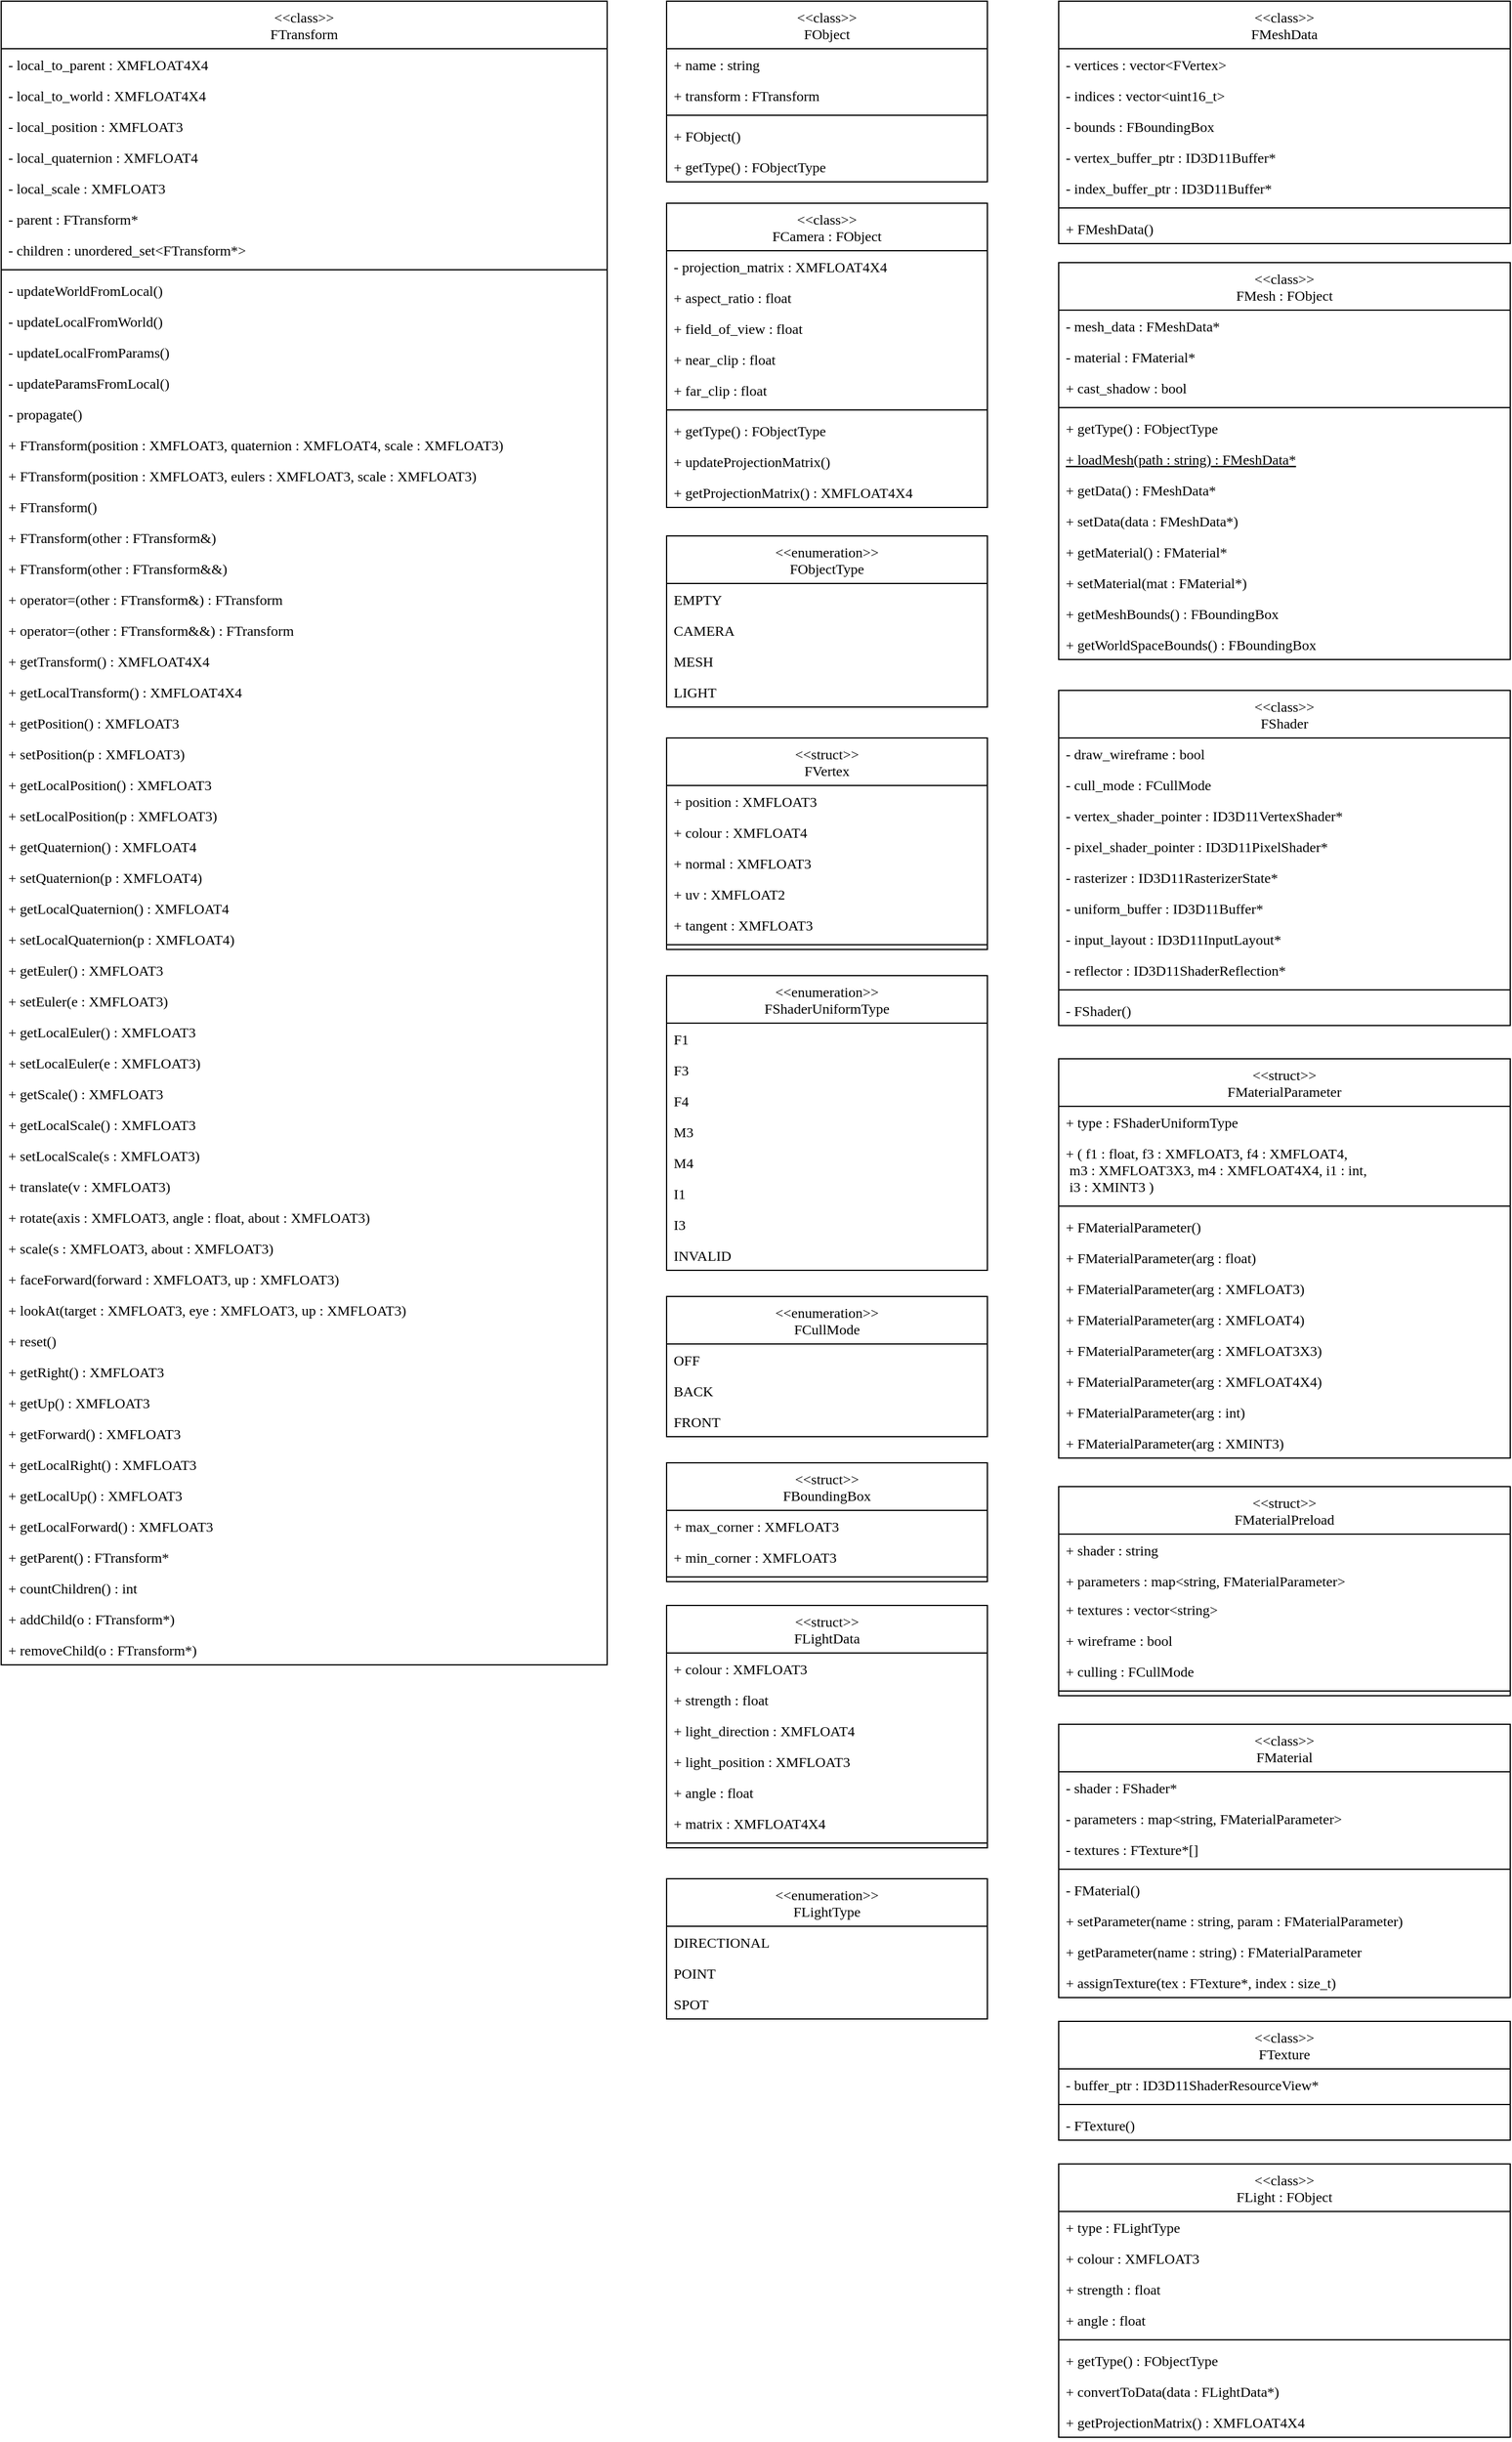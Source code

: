 <mxfile version="21.4.0" type="device">
  <diagram id="C5RBs43oDa-KdzZeNtuy" name="Page-1">
    <mxGraphModel dx="503" dy="457" grid="1" gridSize="10" guides="1" tooltips="1" connect="1" arrows="1" fold="1" page="1" pageScale="1" pageWidth="827" pageHeight="1169" math="0" shadow="0">
      <root>
        <mxCell id="WIyWlLk6GJQsqaUBKTNV-0" />
        <mxCell id="WIyWlLk6GJQsqaUBKTNV-1" parent="WIyWlLk6GJQsqaUBKTNV-0" />
        <mxCell id="zkfFHV4jXpPFQw0GAbJ--0" value="&lt;&lt;class&gt;&gt;&#xa;FTransform" style="swimlane;fontStyle=0;align=center;verticalAlign=top;childLayout=stackLayout;horizontal=1;startSize=40;horizontalStack=0;resizeParent=1;resizeLast=0;collapsible=1;marginBottom=0;rounded=0;shadow=0;strokeWidth=1;fontFamily=Verdana;" parent="WIyWlLk6GJQsqaUBKTNV-1" vertex="1">
          <mxGeometry x="30" y="40" width="510" height="1400" as="geometry">
            <mxRectangle x="230" y="140" width="160" height="26" as="alternateBounds" />
          </mxGeometry>
        </mxCell>
        <mxCell id="zkfFHV4jXpPFQw0GAbJ--1" value="- local_to_parent : XMFLOAT4X4" style="text;align=left;verticalAlign=top;spacingLeft=4;spacingRight=4;overflow=hidden;rotatable=0;points=[[0,0.5],[1,0.5]];portConstraint=eastwest;fontFamily=Verdana;" parent="zkfFHV4jXpPFQw0GAbJ--0" vertex="1">
          <mxGeometry y="40" width="510" height="26" as="geometry" />
        </mxCell>
        <mxCell id="zkfFHV4jXpPFQw0GAbJ--2" value="- local_to_world : XMFLOAT4X4" style="text;align=left;verticalAlign=top;spacingLeft=4;spacingRight=4;overflow=hidden;rotatable=0;points=[[0,0.5],[1,0.5]];portConstraint=eastwest;rounded=0;shadow=0;html=0;fontFamily=Verdana;" parent="zkfFHV4jXpPFQw0GAbJ--0" vertex="1">
          <mxGeometry y="66" width="510" height="26" as="geometry" />
        </mxCell>
        <mxCell id="zkfFHV4jXpPFQw0GAbJ--3" value="- local_position : XMFLOAT3" style="text;align=left;verticalAlign=top;spacingLeft=4;spacingRight=4;overflow=hidden;rotatable=0;points=[[0,0.5],[1,0.5]];portConstraint=eastwest;rounded=0;shadow=0;html=0;fontFamily=Verdana;" parent="zkfFHV4jXpPFQw0GAbJ--0" vertex="1">
          <mxGeometry y="92" width="510" height="26" as="geometry" />
        </mxCell>
        <mxCell id="MYi1pZq_OsRkMpaZbJGn-1" value="- local_quaternion : XMFLOAT4" style="text;align=left;verticalAlign=top;spacingLeft=4;spacingRight=4;overflow=hidden;rotatable=0;points=[[0,0.5],[1,0.5]];portConstraint=eastwest;rounded=0;shadow=0;html=0;fontFamily=Verdana;" vertex="1" parent="zkfFHV4jXpPFQw0GAbJ--0">
          <mxGeometry y="118" width="510" height="26" as="geometry" />
        </mxCell>
        <mxCell id="MYi1pZq_OsRkMpaZbJGn-2" value="- local_scale : XMFLOAT3" style="text;align=left;verticalAlign=top;spacingLeft=4;spacingRight=4;overflow=hidden;rotatable=0;points=[[0,0.5],[1,0.5]];portConstraint=eastwest;rounded=0;shadow=0;html=0;fontFamily=Verdana;" vertex="1" parent="zkfFHV4jXpPFQw0GAbJ--0">
          <mxGeometry y="144" width="510" height="26" as="geometry" />
        </mxCell>
        <mxCell id="MYi1pZq_OsRkMpaZbJGn-3" value="- parent : FTransform*" style="text;align=left;verticalAlign=top;spacingLeft=4;spacingRight=4;overflow=hidden;rotatable=0;points=[[0,0.5],[1,0.5]];portConstraint=eastwest;rounded=0;shadow=0;html=0;fontFamily=Verdana;" vertex="1" parent="zkfFHV4jXpPFQw0GAbJ--0">
          <mxGeometry y="170" width="510" height="26" as="geometry" />
        </mxCell>
        <mxCell id="MYi1pZq_OsRkMpaZbJGn-0" value="- children : unordered_set&lt;FTransform*&gt;" style="text;align=left;verticalAlign=top;spacingLeft=4;spacingRight=4;overflow=hidden;rotatable=0;points=[[0,0.5],[1,0.5]];portConstraint=eastwest;rounded=0;shadow=0;html=0;fontFamily=Verdana;" vertex="1" parent="zkfFHV4jXpPFQw0GAbJ--0">
          <mxGeometry y="196" width="510" height="26" as="geometry" />
        </mxCell>
        <mxCell id="zkfFHV4jXpPFQw0GAbJ--4" value="" style="line;html=1;strokeWidth=1;align=left;verticalAlign=middle;spacingTop=-1;spacingLeft=3;spacingRight=3;rotatable=0;labelPosition=right;points=[];portConstraint=eastwest;fontFamily=Verdana;" parent="zkfFHV4jXpPFQw0GAbJ--0" vertex="1">
          <mxGeometry y="222" width="510" height="8" as="geometry" />
        </mxCell>
        <mxCell id="MYi1pZq_OsRkMpaZbJGn-5" value="- updateWorldFromLocal()" style="text;align=left;verticalAlign=top;spacingLeft=4;spacingRight=4;overflow=hidden;rotatable=0;points=[[0,0.5],[1,0.5]];portConstraint=eastwest;fontFamily=Verdana;" vertex="1" parent="zkfFHV4jXpPFQw0GAbJ--0">
          <mxGeometry y="230" width="510" height="26" as="geometry" />
        </mxCell>
        <mxCell id="zkfFHV4jXpPFQw0GAbJ--5" value="- updateLocalFromWorld()" style="text;align=left;verticalAlign=top;spacingLeft=4;spacingRight=4;overflow=hidden;rotatable=0;points=[[0,0.5],[1,0.5]];portConstraint=eastwest;fontFamily=Verdana;" parent="zkfFHV4jXpPFQw0GAbJ--0" vertex="1">
          <mxGeometry y="256" width="510" height="26" as="geometry" />
        </mxCell>
        <mxCell id="MYi1pZq_OsRkMpaZbJGn-7" value="- updateLocalFromParams()" style="text;align=left;verticalAlign=top;spacingLeft=4;spacingRight=4;overflow=hidden;rotatable=0;points=[[0,0.5],[1,0.5]];portConstraint=eastwest;fontFamily=Verdana;" vertex="1" parent="zkfFHV4jXpPFQw0GAbJ--0">
          <mxGeometry y="282" width="510" height="26" as="geometry" />
        </mxCell>
        <mxCell id="MYi1pZq_OsRkMpaZbJGn-6" value="- updateParamsFromLocal()" style="text;align=left;verticalAlign=top;spacingLeft=4;spacingRight=4;overflow=hidden;rotatable=0;points=[[0,0.5],[1,0.5]];portConstraint=eastwest;fontFamily=Verdana;" vertex="1" parent="zkfFHV4jXpPFQw0GAbJ--0">
          <mxGeometry y="308" width="510" height="26" as="geometry" />
        </mxCell>
        <mxCell id="MYi1pZq_OsRkMpaZbJGn-4" value="- propagate()" style="text;align=left;verticalAlign=top;spacingLeft=4;spacingRight=4;overflow=hidden;rotatable=0;points=[[0,0.5],[1,0.5]];portConstraint=eastwest;fontFamily=Verdana;" vertex="1" parent="zkfFHV4jXpPFQw0GAbJ--0">
          <mxGeometry y="334" width="510" height="26" as="geometry" />
        </mxCell>
        <mxCell id="MYi1pZq_OsRkMpaZbJGn-8" value="+ FTransform(position : XMFLOAT3, quaternion : XMFLOAT4, scale : XMFLOAT3)" style="text;align=left;verticalAlign=top;spacingLeft=4;spacingRight=4;overflow=hidden;rotatable=0;points=[[0,0.5],[1,0.5]];portConstraint=eastwest;fontFamily=Verdana;" vertex="1" parent="zkfFHV4jXpPFQw0GAbJ--0">
          <mxGeometry y="360" width="510" height="26" as="geometry" />
        </mxCell>
        <mxCell id="MYi1pZq_OsRkMpaZbJGn-9" value="+ FTransform(position : XMFLOAT3, eulers : XMFLOAT3, scale : XMFLOAT3)" style="text;align=left;verticalAlign=top;spacingLeft=4;spacingRight=4;overflow=hidden;rotatable=0;points=[[0,0.5],[1,0.5]];portConstraint=eastwest;fontFamily=Verdana;" vertex="1" parent="zkfFHV4jXpPFQw0GAbJ--0">
          <mxGeometry y="386" width="510" height="26" as="geometry" />
        </mxCell>
        <mxCell id="MYi1pZq_OsRkMpaZbJGn-10" value="+ FTransform()" style="text;align=left;verticalAlign=top;spacingLeft=4;spacingRight=4;overflow=hidden;rotatable=0;points=[[0,0.5],[1,0.5]];portConstraint=eastwest;fontFamily=Verdana;" vertex="1" parent="zkfFHV4jXpPFQw0GAbJ--0">
          <mxGeometry y="412" width="510" height="26" as="geometry" />
        </mxCell>
        <mxCell id="MYi1pZq_OsRkMpaZbJGn-12" value="+ FTransform(other : FTransform&amp;)" style="text;align=left;verticalAlign=top;spacingLeft=4;spacingRight=4;overflow=hidden;rotatable=0;points=[[0,0.5],[1,0.5]];portConstraint=eastwest;fontFamily=Verdana;" vertex="1" parent="zkfFHV4jXpPFQw0GAbJ--0">
          <mxGeometry y="438" width="510" height="26" as="geometry" />
        </mxCell>
        <mxCell id="MYi1pZq_OsRkMpaZbJGn-13" value="+ FTransform(other : FTransform&amp;&amp;)" style="text;align=left;verticalAlign=top;spacingLeft=4;spacingRight=4;overflow=hidden;rotatable=0;points=[[0,0.5],[1,0.5]];portConstraint=eastwest;fontFamily=Verdana;" vertex="1" parent="zkfFHV4jXpPFQw0GAbJ--0">
          <mxGeometry y="464" width="510" height="26" as="geometry" />
        </mxCell>
        <mxCell id="MYi1pZq_OsRkMpaZbJGn-14" value="+ operator=(other : FTransform&amp;) : FTransform" style="text;align=left;verticalAlign=top;spacingLeft=4;spacingRight=4;overflow=hidden;rotatable=0;points=[[0,0.5],[1,0.5]];portConstraint=eastwest;fontFamily=Verdana;" vertex="1" parent="zkfFHV4jXpPFQw0GAbJ--0">
          <mxGeometry y="490" width="510" height="26" as="geometry" />
        </mxCell>
        <mxCell id="MYi1pZq_OsRkMpaZbJGn-15" value="+ operator=(other : FTransform&amp;&amp;) : FTransform" style="text;align=left;verticalAlign=top;spacingLeft=4;spacingRight=4;overflow=hidden;rotatable=0;points=[[0,0.5],[1,0.5]];portConstraint=eastwest;fontFamily=Verdana;" vertex="1" parent="zkfFHV4jXpPFQw0GAbJ--0">
          <mxGeometry y="516" width="510" height="26" as="geometry" />
        </mxCell>
        <mxCell id="MYi1pZq_OsRkMpaZbJGn-11" value="+ getTransform() : XMFLOAT4X4" style="text;align=left;verticalAlign=top;spacingLeft=4;spacingRight=4;overflow=hidden;rotatable=0;points=[[0,0.5],[1,0.5]];portConstraint=eastwest;fontFamily=Verdana;" vertex="1" parent="zkfFHV4jXpPFQw0GAbJ--0">
          <mxGeometry y="542" width="510" height="26" as="geometry" />
        </mxCell>
        <mxCell id="MYi1pZq_OsRkMpaZbJGn-16" value="+ getLocalTransform() : XMFLOAT4X4" style="text;align=left;verticalAlign=top;spacingLeft=4;spacingRight=4;overflow=hidden;rotatable=0;points=[[0,0.5],[1,0.5]];portConstraint=eastwest;fontFamily=Verdana;" vertex="1" parent="zkfFHV4jXpPFQw0GAbJ--0">
          <mxGeometry y="568" width="510" height="26" as="geometry" />
        </mxCell>
        <mxCell id="MYi1pZq_OsRkMpaZbJGn-17" value="+ getPosition() : XMFLOAT3" style="text;align=left;verticalAlign=top;spacingLeft=4;spacingRight=4;overflow=hidden;rotatable=0;points=[[0,0.5],[1,0.5]];portConstraint=eastwest;fontFamily=Verdana;" vertex="1" parent="zkfFHV4jXpPFQw0GAbJ--0">
          <mxGeometry y="594" width="510" height="26" as="geometry" />
        </mxCell>
        <mxCell id="MYi1pZq_OsRkMpaZbJGn-18" value="+ setPosition(p : XMFLOAT3)" style="text;align=left;verticalAlign=top;spacingLeft=4;spacingRight=4;overflow=hidden;rotatable=0;points=[[0,0.5],[1,0.5]];portConstraint=eastwest;fontFamily=Verdana;" vertex="1" parent="zkfFHV4jXpPFQw0GAbJ--0">
          <mxGeometry y="620" width="510" height="26" as="geometry" />
        </mxCell>
        <mxCell id="MYi1pZq_OsRkMpaZbJGn-19" value="+ getLocalPosition() : XMFLOAT3" style="text;align=left;verticalAlign=top;spacingLeft=4;spacingRight=4;overflow=hidden;rotatable=0;points=[[0,0.5],[1,0.5]];portConstraint=eastwest;fontFamily=Verdana;" vertex="1" parent="zkfFHV4jXpPFQw0GAbJ--0">
          <mxGeometry y="646" width="510" height="26" as="geometry" />
        </mxCell>
        <mxCell id="MYi1pZq_OsRkMpaZbJGn-20" value="+ setLocalPosition(p : XMFLOAT3)" style="text;align=left;verticalAlign=top;spacingLeft=4;spacingRight=4;overflow=hidden;rotatable=0;points=[[0,0.5],[1,0.5]];portConstraint=eastwest;fontFamily=Verdana;" vertex="1" parent="zkfFHV4jXpPFQw0GAbJ--0">
          <mxGeometry y="672" width="510" height="26" as="geometry" />
        </mxCell>
        <mxCell id="MYi1pZq_OsRkMpaZbJGn-21" value="+ getQuaternion() : XMFLOAT4" style="text;align=left;verticalAlign=top;spacingLeft=4;spacingRight=4;overflow=hidden;rotatable=0;points=[[0,0.5],[1,0.5]];portConstraint=eastwest;fontFamily=Verdana;" vertex="1" parent="zkfFHV4jXpPFQw0GAbJ--0">
          <mxGeometry y="698" width="510" height="26" as="geometry" />
        </mxCell>
        <mxCell id="MYi1pZq_OsRkMpaZbJGn-24" value="+ setQuaternion(p : XMFLOAT4)" style="text;align=left;verticalAlign=top;spacingLeft=4;spacingRight=4;overflow=hidden;rotatable=0;points=[[0,0.5],[1,0.5]];portConstraint=eastwest;fontFamily=Verdana;" vertex="1" parent="zkfFHV4jXpPFQw0GAbJ--0">
          <mxGeometry y="724" width="510" height="26" as="geometry" />
        </mxCell>
        <mxCell id="MYi1pZq_OsRkMpaZbJGn-23" value="+ getLocalQuaternion() : XMFLOAT4" style="text;align=left;verticalAlign=top;spacingLeft=4;spacingRight=4;overflow=hidden;rotatable=0;points=[[0,0.5],[1,0.5]];portConstraint=eastwest;fontFamily=Verdana;" vertex="1" parent="zkfFHV4jXpPFQw0GAbJ--0">
          <mxGeometry y="750" width="510" height="26" as="geometry" />
        </mxCell>
        <mxCell id="MYi1pZq_OsRkMpaZbJGn-22" value="+ setLocalQuaternion(p : XMFLOAT4)" style="text;align=left;verticalAlign=top;spacingLeft=4;spacingRight=4;overflow=hidden;rotatable=0;points=[[0,0.5],[1,0.5]];portConstraint=eastwest;fontFamily=Verdana;" vertex="1" parent="zkfFHV4jXpPFQw0GAbJ--0">
          <mxGeometry y="776" width="510" height="26" as="geometry" />
        </mxCell>
        <mxCell id="MYi1pZq_OsRkMpaZbJGn-25" value="+ getEuler() : XMFLOAT3" style="text;align=left;verticalAlign=top;spacingLeft=4;spacingRight=4;overflow=hidden;rotatable=0;points=[[0,0.5],[1,0.5]];portConstraint=eastwest;fontFamily=Verdana;" vertex="1" parent="zkfFHV4jXpPFQw0GAbJ--0">
          <mxGeometry y="802" width="510" height="26" as="geometry" />
        </mxCell>
        <mxCell id="MYi1pZq_OsRkMpaZbJGn-26" value="+ setEuler(e : XMFLOAT3)" style="text;align=left;verticalAlign=top;spacingLeft=4;spacingRight=4;overflow=hidden;rotatable=0;points=[[0,0.5],[1,0.5]];portConstraint=eastwest;fontFamily=Verdana;" vertex="1" parent="zkfFHV4jXpPFQw0GAbJ--0">
          <mxGeometry y="828" width="510" height="26" as="geometry" />
        </mxCell>
        <mxCell id="MYi1pZq_OsRkMpaZbJGn-27" value="+ getLocalEuler() : XMFLOAT3" style="text;align=left;verticalAlign=top;spacingLeft=4;spacingRight=4;overflow=hidden;rotatable=0;points=[[0,0.5],[1,0.5]];portConstraint=eastwest;fontFamily=Verdana;" vertex="1" parent="zkfFHV4jXpPFQw0GAbJ--0">
          <mxGeometry y="854" width="510" height="26" as="geometry" />
        </mxCell>
        <mxCell id="MYi1pZq_OsRkMpaZbJGn-28" value="+ setLocalEuler(e : XMFLOAT3)" style="text;align=left;verticalAlign=top;spacingLeft=4;spacingRight=4;overflow=hidden;rotatable=0;points=[[0,0.5],[1,0.5]];portConstraint=eastwest;fontFamily=Verdana;" vertex="1" parent="zkfFHV4jXpPFQw0GAbJ--0">
          <mxGeometry y="880" width="510" height="26" as="geometry" />
        </mxCell>
        <mxCell id="MYi1pZq_OsRkMpaZbJGn-29" value="+ getScale() : XMFLOAT3" style="text;align=left;verticalAlign=top;spacingLeft=4;spacingRight=4;overflow=hidden;rotatable=0;points=[[0,0.5],[1,0.5]];portConstraint=eastwest;fontFamily=Verdana;" vertex="1" parent="zkfFHV4jXpPFQw0GAbJ--0">
          <mxGeometry y="906" width="510" height="26" as="geometry" />
        </mxCell>
        <mxCell id="MYi1pZq_OsRkMpaZbJGn-30" value="+ getLocalScale() : XMFLOAT3" style="text;align=left;verticalAlign=top;spacingLeft=4;spacingRight=4;overflow=hidden;rotatable=0;points=[[0,0.5],[1,0.5]];portConstraint=eastwest;fontFamily=Verdana;" vertex="1" parent="zkfFHV4jXpPFQw0GAbJ--0">
          <mxGeometry y="932" width="510" height="26" as="geometry" />
        </mxCell>
        <mxCell id="MYi1pZq_OsRkMpaZbJGn-31" value="+ setLocalScale(s : XMFLOAT3)" style="text;align=left;verticalAlign=top;spacingLeft=4;spacingRight=4;overflow=hidden;rotatable=0;points=[[0,0.5],[1,0.5]];portConstraint=eastwest;fontFamily=Verdana;" vertex="1" parent="zkfFHV4jXpPFQw0GAbJ--0">
          <mxGeometry y="958" width="510" height="26" as="geometry" />
        </mxCell>
        <mxCell id="MYi1pZq_OsRkMpaZbJGn-32" value="+ translate(v : XMFLOAT3)" style="text;align=left;verticalAlign=top;spacingLeft=4;spacingRight=4;overflow=hidden;rotatable=0;points=[[0,0.5],[1,0.5]];portConstraint=eastwest;fontFamily=Verdana;" vertex="1" parent="zkfFHV4jXpPFQw0GAbJ--0">
          <mxGeometry y="984" width="510" height="26" as="geometry" />
        </mxCell>
        <mxCell id="MYi1pZq_OsRkMpaZbJGn-33" value="+ rotate(axis : XMFLOAT3, angle : float, about : XMFLOAT3)" style="text;align=left;verticalAlign=top;spacingLeft=4;spacingRight=4;overflow=hidden;rotatable=0;points=[[0,0.5],[1,0.5]];portConstraint=eastwest;fontFamily=Verdana;" vertex="1" parent="zkfFHV4jXpPFQw0GAbJ--0">
          <mxGeometry y="1010" width="510" height="26" as="geometry" />
        </mxCell>
        <mxCell id="MYi1pZq_OsRkMpaZbJGn-34" value="+ scale(s : XMFLOAT3, about : XMFLOAT3)" style="text;align=left;verticalAlign=top;spacingLeft=4;spacingRight=4;overflow=hidden;rotatable=0;points=[[0,0.5],[1,0.5]];portConstraint=eastwest;fontFamily=Verdana;" vertex="1" parent="zkfFHV4jXpPFQw0GAbJ--0">
          <mxGeometry y="1036" width="510" height="26" as="geometry" />
        </mxCell>
        <mxCell id="MYi1pZq_OsRkMpaZbJGn-35" value="+ faceForward(forward : XMFLOAT3, up : XMFLOAT3)" style="text;align=left;verticalAlign=top;spacingLeft=4;spacingRight=4;overflow=hidden;rotatable=0;points=[[0,0.5],[1,0.5]];portConstraint=eastwest;fontFamily=Verdana;" vertex="1" parent="zkfFHV4jXpPFQw0GAbJ--0">
          <mxGeometry y="1062" width="510" height="26" as="geometry" />
        </mxCell>
        <mxCell id="MYi1pZq_OsRkMpaZbJGn-36" value="+ lookAt(target : XMFLOAT3, eye : XMFLOAT3, up : XMFLOAT3)" style="text;align=left;verticalAlign=top;spacingLeft=4;spacingRight=4;overflow=hidden;rotatable=0;points=[[0,0.5],[1,0.5]];portConstraint=eastwest;fontFamily=Verdana;" vertex="1" parent="zkfFHV4jXpPFQw0GAbJ--0">
          <mxGeometry y="1088" width="510" height="26" as="geometry" />
        </mxCell>
        <mxCell id="MYi1pZq_OsRkMpaZbJGn-37" value="+ reset()" style="text;align=left;verticalAlign=top;spacingLeft=4;spacingRight=4;overflow=hidden;rotatable=0;points=[[0,0.5],[1,0.5]];portConstraint=eastwest;fontFamily=Verdana;" vertex="1" parent="zkfFHV4jXpPFQw0GAbJ--0">
          <mxGeometry y="1114" width="510" height="26" as="geometry" />
        </mxCell>
        <mxCell id="MYi1pZq_OsRkMpaZbJGn-38" value="+ getRight() : XMFLOAT3" style="text;align=left;verticalAlign=top;spacingLeft=4;spacingRight=4;overflow=hidden;rotatable=0;points=[[0,0.5],[1,0.5]];portConstraint=eastwest;fontFamily=Verdana;" vertex="1" parent="zkfFHV4jXpPFQw0GAbJ--0">
          <mxGeometry y="1140" width="510" height="26" as="geometry" />
        </mxCell>
        <mxCell id="MYi1pZq_OsRkMpaZbJGn-39" value="+ getUp() : XMFLOAT3" style="text;align=left;verticalAlign=top;spacingLeft=4;spacingRight=4;overflow=hidden;rotatable=0;points=[[0,0.5],[1,0.5]];portConstraint=eastwest;fontFamily=Verdana;" vertex="1" parent="zkfFHV4jXpPFQw0GAbJ--0">
          <mxGeometry y="1166" width="510" height="26" as="geometry" />
        </mxCell>
        <mxCell id="MYi1pZq_OsRkMpaZbJGn-40" value="+ getForward() : XMFLOAT3" style="text;align=left;verticalAlign=top;spacingLeft=4;spacingRight=4;overflow=hidden;rotatable=0;points=[[0,0.5],[1,0.5]];portConstraint=eastwest;fontFamily=Verdana;" vertex="1" parent="zkfFHV4jXpPFQw0GAbJ--0">
          <mxGeometry y="1192" width="510" height="26" as="geometry" />
        </mxCell>
        <mxCell id="MYi1pZq_OsRkMpaZbJGn-41" value="+ getLocalRight() : XMFLOAT3" style="text;align=left;verticalAlign=top;spacingLeft=4;spacingRight=4;overflow=hidden;rotatable=0;points=[[0,0.5],[1,0.5]];portConstraint=eastwest;fontFamily=Verdana;" vertex="1" parent="zkfFHV4jXpPFQw0GAbJ--0">
          <mxGeometry y="1218" width="510" height="26" as="geometry" />
        </mxCell>
        <mxCell id="MYi1pZq_OsRkMpaZbJGn-42" value="+ getLocalUp() : XMFLOAT3" style="text;align=left;verticalAlign=top;spacingLeft=4;spacingRight=4;overflow=hidden;rotatable=0;points=[[0,0.5],[1,0.5]];portConstraint=eastwest;fontFamily=Verdana;" vertex="1" parent="zkfFHV4jXpPFQw0GAbJ--0">
          <mxGeometry y="1244" width="510" height="26" as="geometry" />
        </mxCell>
        <mxCell id="MYi1pZq_OsRkMpaZbJGn-43" value="+ getLocalForward() : XMFLOAT3" style="text;align=left;verticalAlign=top;spacingLeft=4;spacingRight=4;overflow=hidden;rotatable=0;points=[[0,0.5],[1,0.5]];portConstraint=eastwest;fontFamily=Verdana;" vertex="1" parent="zkfFHV4jXpPFQw0GAbJ--0">
          <mxGeometry y="1270" width="510" height="26" as="geometry" />
        </mxCell>
        <mxCell id="MYi1pZq_OsRkMpaZbJGn-44" value="+ getParent() : FTransform*" style="text;align=left;verticalAlign=top;spacingLeft=4;spacingRight=4;overflow=hidden;rotatable=0;points=[[0,0.5],[1,0.5]];portConstraint=eastwest;fontFamily=Verdana;" vertex="1" parent="zkfFHV4jXpPFQw0GAbJ--0">
          <mxGeometry y="1296" width="510" height="26" as="geometry" />
        </mxCell>
        <mxCell id="MYi1pZq_OsRkMpaZbJGn-45" value="+ countChildren() : int" style="text;align=left;verticalAlign=top;spacingLeft=4;spacingRight=4;overflow=hidden;rotatable=0;points=[[0,0.5],[1,0.5]];portConstraint=eastwest;fontFamily=Verdana;" vertex="1" parent="zkfFHV4jXpPFQw0GAbJ--0">
          <mxGeometry y="1322" width="510" height="26" as="geometry" />
        </mxCell>
        <mxCell id="MYi1pZq_OsRkMpaZbJGn-46" value="+ addChild(o : FTransform*)" style="text;align=left;verticalAlign=top;spacingLeft=4;spacingRight=4;overflow=hidden;rotatable=0;points=[[0,0.5],[1,0.5]];portConstraint=eastwest;fontFamily=Verdana;" vertex="1" parent="zkfFHV4jXpPFQw0GAbJ--0">
          <mxGeometry y="1348" width="510" height="26" as="geometry" />
        </mxCell>
        <mxCell id="MYi1pZq_OsRkMpaZbJGn-47" value="+ removeChild(o : FTransform*)" style="text;align=left;verticalAlign=top;spacingLeft=4;spacingRight=4;overflow=hidden;rotatable=0;points=[[0,0.5],[1,0.5]];portConstraint=eastwest;fontFamily=Verdana;" vertex="1" parent="zkfFHV4jXpPFQw0GAbJ--0">
          <mxGeometry y="1374" width="510" height="26" as="geometry" />
        </mxCell>
        <mxCell id="MYi1pZq_OsRkMpaZbJGn-48" value="&lt;&lt;class&gt;&gt;&#xa;FObject" style="swimlane;fontStyle=0;align=center;verticalAlign=top;childLayout=stackLayout;horizontal=1;startSize=40;horizontalStack=0;resizeParent=1;resizeLast=0;collapsible=1;marginBottom=0;rounded=0;shadow=0;strokeWidth=1;fontFamily=Verdana;" vertex="1" parent="WIyWlLk6GJQsqaUBKTNV-1">
          <mxGeometry x="590" y="40" width="270" height="152" as="geometry">
            <mxRectangle x="230" y="140" width="160" height="26" as="alternateBounds" />
          </mxGeometry>
        </mxCell>
        <mxCell id="MYi1pZq_OsRkMpaZbJGn-49" value="+ name : string" style="text;align=left;verticalAlign=top;spacingLeft=4;spacingRight=4;overflow=hidden;rotatable=0;points=[[0,0.5],[1,0.5]];portConstraint=eastwest;fontFamily=Verdana;" vertex="1" parent="MYi1pZq_OsRkMpaZbJGn-48">
          <mxGeometry y="40" width="270" height="26" as="geometry" />
        </mxCell>
        <mxCell id="MYi1pZq_OsRkMpaZbJGn-50" value="+ transform : FTransform" style="text;align=left;verticalAlign=top;spacingLeft=4;spacingRight=4;overflow=hidden;rotatable=0;points=[[0,0.5],[1,0.5]];portConstraint=eastwest;rounded=0;shadow=0;html=0;fontFamily=Verdana;" vertex="1" parent="MYi1pZq_OsRkMpaZbJGn-48">
          <mxGeometry y="66" width="270" height="26" as="geometry" />
        </mxCell>
        <mxCell id="MYi1pZq_OsRkMpaZbJGn-56" value="" style="line;html=1;strokeWidth=1;align=left;verticalAlign=middle;spacingTop=-1;spacingLeft=3;spacingRight=3;rotatable=0;labelPosition=right;points=[];portConstraint=eastwest;fontFamily=Verdana;" vertex="1" parent="MYi1pZq_OsRkMpaZbJGn-48">
          <mxGeometry y="92" width="270" height="8" as="geometry" />
        </mxCell>
        <mxCell id="MYi1pZq_OsRkMpaZbJGn-57" value="+ FObject()" style="text;align=left;verticalAlign=top;spacingLeft=4;spacingRight=4;overflow=hidden;rotatable=0;points=[[0,0.5],[1,0.5]];portConstraint=eastwest;fontFamily=Verdana;" vertex="1" parent="MYi1pZq_OsRkMpaZbJGn-48">
          <mxGeometry y="100" width="270" height="26" as="geometry" />
        </mxCell>
        <mxCell id="MYi1pZq_OsRkMpaZbJGn-58" value="+ getType() : FObjectType" style="text;align=left;verticalAlign=top;spacingLeft=4;spacingRight=4;overflow=hidden;rotatable=0;points=[[0,0.5],[1,0.5]];portConstraint=eastwest;fontFamily=Verdana;" vertex="1" parent="MYi1pZq_OsRkMpaZbJGn-48">
          <mxGeometry y="126" width="270" height="26" as="geometry" />
        </mxCell>
        <mxCell id="MYi1pZq_OsRkMpaZbJGn-102" value="&lt;&lt;enumeration&gt;&gt;&#xa;FObjectType" style="swimlane;fontStyle=0;align=center;verticalAlign=top;childLayout=stackLayout;horizontal=1;startSize=40;horizontalStack=0;resizeParent=1;resizeLast=0;collapsible=1;marginBottom=0;rounded=0;shadow=0;strokeWidth=1;fontFamily=Verdana;" vertex="1" parent="WIyWlLk6GJQsqaUBKTNV-1">
          <mxGeometry x="590" y="490" width="270" height="144" as="geometry">
            <mxRectangle x="840" y="50" width="160" height="26" as="alternateBounds" />
          </mxGeometry>
        </mxCell>
        <mxCell id="MYi1pZq_OsRkMpaZbJGn-103" value="EMPTY" style="text;align=left;verticalAlign=top;spacingLeft=4;spacingRight=4;overflow=hidden;rotatable=0;points=[[0,0.5],[1,0.5]];portConstraint=eastwest;fontFamily=Verdana;" vertex="1" parent="MYi1pZq_OsRkMpaZbJGn-102">
          <mxGeometry y="40" width="270" height="26" as="geometry" />
        </mxCell>
        <mxCell id="MYi1pZq_OsRkMpaZbJGn-104" value="CAMERA" style="text;align=left;verticalAlign=top;spacingLeft=4;spacingRight=4;overflow=hidden;rotatable=0;points=[[0,0.5],[1,0.5]];portConstraint=eastwest;rounded=0;shadow=0;html=0;fontFamily=Verdana;" vertex="1" parent="MYi1pZq_OsRkMpaZbJGn-102">
          <mxGeometry y="66" width="270" height="26" as="geometry" />
        </mxCell>
        <mxCell id="MYi1pZq_OsRkMpaZbJGn-106" value="MESH" style="text;align=left;verticalAlign=top;spacingLeft=4;spacingRight=4;overflow=hidden;rotatable=0;points=[[0,0.5],[1,0.5]];portConstraint=eastwest;fontFamily=Verdana;" vertex="1" parent="MYi1pZq_OsRkMpaZbJGn-102">
          <mxGeometry y="92" width="270" height="26" as="geometry" />
        </mxCell>
        <mxCell id="MYi1pZq_OsRkMpaZbJGn-107" value="LIGHT" style="text;align=left;verticalAlign=top;spacingLeft=4;spacingRight=4;overflow=hidden;rotatable=0;points=[[0,0.5],[1,0.5]];portConstraint=eastwest;fontFamily=Verdana;" vertex="1" parent="MYi1pZq_OsRkMpaZbJGn-102">
          <mxGeometry y="118" width="270" height="26" as="geometry" />
        </mxCell>
        <mxCell id="MYi1pZq_OsRkMpaZbJGn-110" value="&lt;&lt;class&gt;&gt;&#xa;FCamera : FObject" style="swimlane;fontStyle=0;align=center;verticalAlign=top;childLayout=stackLayout;horizontal=1;startSize=40;horizontalStack=0;resizeParent=1;resizeLast=0;collapsible=1;marginBottom=0;rounded=0;shadow=0;strokeWidth=1;fontFamily=Verdana;" vertex="1" parent="WIyWlLk6GJQsqaUBKTNV-1">
          <mxGeometry x="590" y="210" width="270" height="256" as="geometry">
            <mxRectangle x="230" y="140" width="160" height="26" as="alternateBounds" />
          </mxGeometry>
        </mxCell>
        <mxCell id="MYi1pZq_OsRkMpaZbJGn-111" value="- projection_matrix : XMFLOAT4X4" style="text;align=left;verticalAlign=top;spacingLeft=4;spacingRight=4;overflow=hidden;rotatable=0;points=[[0,0.5],[1,0.5]];portConstraint=eastwest;fontFamily=Verdana;" vertex="1" parent="MYi1pZq_OsRkMpaZbJGn-110">
          <mxGeometry y="40" width="270" height="26" as="geometry" />
        </mxCell>
        <mxCell id="MYi1pZq_OsRkMpaZbJGn-112" value="+ aspect_ratio : float" style="text;align=left;verticalAlign=top;spacingLeft=4;spacingRight=4;overflow=hidden;rotatable=0;points=[[0,0.5],[1,0.5]];portConstraint=eastwest;rounded=0;shadow=0;html=0;fontFamily=Verdana;" vertex="1" parent="MYi1pZq_OsRkMpaZbJGn-110">
          <mxGeometry y="66" width="270" height="26" as="geometry" />
        </mxCell>
        <mxCell id="MYi1pZq_OsRkMpaZbJGn-116" value="+ field_of_view : float" style="text;align=left;verticalAlign=top;spacingLeft=4;spacingRight=4;overflow=hidden;rotatable=0;points=[[0,0.5],[1,0.5]];portConstraint=eastwest;rounded=0;shadow=0;html=0;fontFamily=Verdana;" vertex="1" parent="MYi1pZq_OsRkMpaZbJGn-110">
          <mxGeometry y="92" width="270" height="26" as="geometry" />
        </mxCell>
        <mxCell id="MYi1pZq_OsRkMpaZbJGn-118" value="+ near_clip : float" style="text;align=left;verticalAlign=top;spacingLeft=4;spacingRight=4;overflow=hidden;rotatable=0;points=[[0,0.5],[1,0.5]];portConstraint=eastwest;rounded=0;shadow=0;html=0;fontFamily=Verdana;" vertex="1" parent="MYi1pZq_OsRkMpaZbJGn-110">
          <mxGeometry y="118" width="270" height="26" as="geometry" />
        </mxCell>
        <mxCell id="MYi1pZq_OsRkMpaZbJGn-117" value="+ far_clip : float" style="text;align=left;verticalAlign=top;spacingLeft=4;spacingRight=4;overflow=hidden;rotatable=0;points=[[0,0.5],[1,0.5]];portConstraint=eastwest;rounded=0;shadow=0;html=0;fontFamily=Verdana;" vertex="1" parent="MYi1pZq_OsRkMpaZbJGn-110">
          <mxGeometry y="144" width="270" height="26" as="geometry" />
        </mxCell>
        <mxCell id="MYi1pZq_OsRkMpaZbJGn-113" value="" style="line;html=1;strokeWidth=1;align=left;verticalAlign=middle;spacingTop=-1;spacingLeft=3;spacingRight=3;rotatable=0;labelPosition=right;points=[];portConstraint=eastwest;fontFamily=Verdana;" vertex="1" parent="MYi1pZq_OsRkMpaZbJGn-110">
          <mxGeometry y="170" width="270" height="8" as="geometry" />
        </mxCell>
        <mxCell id="MYi1pZq_OsRkMpaZbJGn-114" value="+ getType() : FObjectType" style="text;align=left;verticalAlign=top;spacingLeft=4;spacingRight=4;overflow=hidden;rotatable=0;points=[[0,0.5],[1,0.5]];portConstraint=eastwest;fontFamily=Verdana;" vertex="1" parent="MYi1pZq_OsRkMpaZbJGn-110">
          <mxGeometry y="178" width="270" height="26" as="geometry" />
        </mxCell>
        <mxCell id="MYi1pZq_OsRkMpaZbJGn-115" value="+ updateProjectionMatrix()" style="text;align=left;verticalAlign=top;spacingLeft=4;spacingRight=4;overflow=hidden;rotatable=0;points=[[0,0.5],[1,0.5]];portConstraint=eastwest;fontFamily=Verdana;" vertex="1" parent="MYi1pZq_OsRkMpaZbJGn-110">
          <mxGeometry y="204" width="270" height="26" as="geometry" />
        </mxCell>
        <mxCell id="MYi1pZq_OsRkMpaZbJGn-119" value="+ getProjectionMatrix() : XMFLOAT4X4" style="text;align=left;verticalAlign=top;spacingLeft=4;spacingRight=4;overflow=hidden;rotatable=0;points=[[0,0.5],[1,0.5]];portConstraint=eastwest;fontFamily=Verdana;" vertex="1" parent="MYi1pZq_OsRkMpaZbJGn-110">
          <mxGeometry y="230" width="270" height="26" as="geometry" />
        </mxCell>
        <mxCell id="MYi1pZq_OsRkMpaZbJGn-120" value="&lt;&lt;struct&gt;&gt;&#xa;FVertex" style="swimlane;fontStyle=0;align=center;verticalAlign=top;childLayout=stackLayout;horizontal=1;startSize=40;horizontalStack=0;resizeParent=1;resizeLast=0;collapsible=1;marginBottom=0;rounded=0;shadow=0;strokeWidth=1;fontFamily=Verdana;" vertex="1" parent="WIyWlLk6GJQsqaUBKTNV-1">
          <mxGeometry x="590" y="660" width="270" height="178" as="geometry">
            <mxRectangle x="230" y="140" width="160" height="26" as="alternateBounds" />
          </mxGeometry>
        </mxCell>
        <mxCell id="MYi1pZq_OsRkMpaZbJGn-121" value="+ position : XMFLOAT3" style="text;align=left;verticalAlign=top;spacingLeft=4;spacingRight=4;overflow=hidden;rotatable=0;points=[[0,0.5],[1,0.5]];portConstraint=eastwest;fontFamily=Verdana;" vertex="1" parent="MYi1pZq_OsRkMpaZbJGn-120">
          <mxGeometry y="40" width="270" height="26" as="geometry" />
        </mxCell>
        <mxCell id="MYi1pZq_OsRkMpaZbJGn-122" value="+ colour : XMFLOAT4" style="text;align=left;verticalAlign=top;spacingLeft=4;spacingRight=4;overflow=hidden;rotatable=0;points=[[0,0.5],[1,0.5]];portConstraint=eastwest;rounded=0;shadow=0;html=0;fontFamily=Verdana;" vertex="1" parent="MYi1pZq_OsRkMpaZbJGn-120">
          <mxGeometry y="66" width="270" height="26" as="geometry" />
        </mxCell>
        <mxCell id="MYi1pZq_OsRkMpaZbJGn-126" value="+ normal : XMFLOAT3" style="text;align=left;verticalAlign=top;spacingLeft=4;spacingRight=4;overflow=hidden;rotatable=0;points=[[0,0.5],[1,0.5]];portConstraint=eastwest;rounded=0;shadow=0;html=0;fontFamily=Verdana;" vertex="1" parent="MYi1pZq_OsRkMpaZbJGn-120">
          <mxGeometry y="92" width="270" height="26" as="geometry" />
        </mxCell>
        <mxCell id="MYi1pZq_OsRkMpaZbJGn-127" value="+ uv : XMFLOAT2" style="text;align=left;verticalAlign=top;spacingLeft=4;spacingRight=4;overflow=hidden;rotatable=0;points=[[0,0.5],[1,0.5]];portConstraint=eastwest;rounded=0;shadow=0;html=0;fontFamily=Verdana;" vertex="1" parent="MYi1pZq_OsRkMpaZbJGn-120">
          <mxGeometry y="118" width="270" height="26" as="geometry" />
        </mxCell>
        <mxCell id="MYi1pZq_OsRkMpaZbJGn-128" value="+ tangent : XMFLOAT3" style="text;align=left;verticalAlign=top;spacingLeft=4;spacingRight=4;overflow=hidden;rotatable=0;points=[[0,0.5],[1,0.5]];portConstraint=eastwest;rounded=0;shadow=0;html=0;fontFamily=Verdana;" vertex="1" parent="MYi1pZq_OsRkMpaZbJGn-120">
          <mxGeometry y="144" width="270" height="26" as="geometry" />
        </mxCell>
        <mxCell id="MYi1pZq_OsRkMpaZbJGn-123" value="" style="line;html=1;strokeWidth=1;align=left;verticalAlign=middle;spacingTop=-1;spacingLeft=3;spacingRight=3;rotatable=0;labelPosition=right;points=[];portConstraint=eastwest;fontFamily=Verdana;" vertex="1" parent="MYi1pZq_OsRkMpaZbJGn-120">
          <mxGeometry y="170" width="270" height="8" as="geometry" />
        </mxCell>
        <mxCell id="MYi1pZq_OsRkMpaZbJGn-129" value="&lt;&lt;struct&gt;&gt;&#xa;FBoundingBox" style="swimlane;fontStyle=0;align=center;verticalAlign=top;childLayout=stackLayout;horizontal=1;startSize=40;horizontalStack=0;resizeParent=1;resizeLast=0;collapsible=1;marginBottom=0;rounded=0;shadow=0;strokeWidth=1;fontFamily=Verdana;" vertex="1" parent="WIyWlLk6GJQsqaUBKTNV-1">
          <mxGeometry x="590" y="1270" width="270" height="100" as="geometry">
            <mxRectangle x="230" y="140" width="160" height="26" as="alternateBounds" />
          </mxGeometry>
        </mxCell>
        <mxCell id="MYi1pZq_OsRkMpaZbJGn-130" value="+ max_corner : XMFLOAT3" style="text;align=left;verticalAlign=top;spacingLeft=4;spacingRight=4;overflow=hidden;rotatable=0;points=[[0,0.5],[1,0.5]];portConstraint=eastwest;fontFamily=Verdana;" vertex="1" parent="MYi1pZq_OsRkMpaZbJGn-129">
          <mxGeometry y="40" width="270" height="26" as="geometry" />
        </mxCell>
        <mxCell id="MYi1pZq_OsRkMpaZbJGn-132" value="+ min_corner : XMFLOAT3" style="text;align=left;verticalAlign=top;spacingLeft=4;spacingRight=4;overflow=hidden;rotatable=0;points=[[0,0.5],[1,0.5]];portConstraint=eastwest;rounded=0;shadow=0;html=0;fontFamily=Verdana;" vertex="1" parent="MYi1pZq_OsRkMpaZbJGn-129">
          <mxGeometry y="66" width="270" height="26" as="geometry" />
        </mxCell>
        <mxCell id="MYi1pZq_OsRkMpaZbJGn-135" value="" style="line;html=1;strokeWidth=1;align=left;verticalAlign=middle;spacingTop=-1;spacingLeft=3;spacingRight=3;rotatable=0;labelPosition=right;points=[];portConstraint=eastwest;fontFamily=Verdana;" vertex="1" parent="MYi1pZq_OsRkMpaZbJGn-129">
          <mxGeometry y="92" width="270" height="8" as="geometry" />
        </mxCell>
        <mxCell id="MYi1pZq_OsRkMpaZbJGn-136" value="&lt;&lt;class&gt;&gt;&#xa;FMeshData" style="swimlane;fontStyle=0;align=center;verticalAlign=top;childLayout=stackLayout;horizontal=1;startSize=40;horizontalStack=0;resizeParent=1;resizeLast=0;collapsible=1;marginBottom=0;rounded=0;shadow=0;strokeWidth=1;fontFamily=Verdana;" vertex="1" parent="WIyWlLk6GJQsqaUBKTNV-1">
          <mxGeometry x="920" y="40" width="380" height="204" as="geometry">
            <mxRectangle x="230" y="140" width="160" height="26" as="alternateBounds" />
          </mxGeometry>
        </mxCell>
        <mxCell id="MYi1pZq_OsRkMpaZbJGn-137" value="- vertices : vector&lt;FVertex&gt;" style="text;align=left;verticalAlign=top;spacingLeft=4;spacingRight=4;overflow=hidden;rotatable=0;points=[[0,0.5],[1,0.5]];portConstraint=eastwest;fontFamily=Verdana;" vertex="1" parent="MYi1pZq_OsRkMpaZbJGn-136">
          <mxGeometry y="40" width="380" height="26" as="geometry" />
        </mxCell>
        <mxCell id="MYi1pZq_OsRkMpaZbJGn-138" value="- indices : vector&lt;uint16_t&gt;" style="text;align=left;verticalAlign=top;spacingLeft=4;spacingRight=4;overflow=hidden;rotatable=0;points=[[0,0.5],[1,0.5]];portConstraint=eastwest;rounded=0;shadow=0;html=0;fontFamily=Verdana;" vertex="1" parent="MYi1pZq_OsRkMpaZbJGn-136">
          <mxGeometry y="66" width="380" height="26" as="geometry" />
        </mxCell>
        <mxCell id="MYi1pZq_OsRkMpaZbJGn-142" value="- bounds : FBoundingBox" style="text;align=left;verticalAlign=top;spacingLeft=4;spacingRight=4;overflow=hidden;rotatable=0;points=[[0,0.5],[1,0.5]];portConstraint=eastwest;rounded=0;shadow=0;html=0;fontFamily=Verdana;" vertex="1" parent="MYi1pZq_OsRkMpaZbJGn-136">
          <mxGeometry y="92" width="380" height="26" as="geometry" />
        </mxCell>
        <mxCell id="MYi1pZq_OsRkMpaZbJGn-143" value="- vertex_buffer_ptr : ID3D11Buffer*" style="text;align=left;verticalAlign=top;spacingLeft=4;spacingRight=4;overflow=hidden;rotatable=0;points=[[0,0.5],[1,0.5]];portConstraint=eastwest;rounded=0;shadow=0;html=0;fontFamily=Verdana;" vertex="1" parent="MYi1pZq_OsRkMpaZbJGn-136">
          <mxGeometry y="118" width="380" height="26" as="geometry" />
        </mxCell>
        <mxCell id="MYi1pZq_OsRkMpaZbJGn-144" value="- index_buffer_ptr : ID3D11Buffer*" style="text;align=left;verticalAlign=top;spacingLeft=4;spacingRight=4;overflow=hidden;rotatable=0;points=[[0,0.5],[1,0.5]];portConstraint=eastwest;rounded=0;shadow=0;html=0;fontFamily=Verdana;" vertex="1" parent="MYi1pZq_OsRkMpaZbJGn-136">
          <mxGeometry y="144" width="380" height="26" as="geometry" />
        </mxCell>
        <mxCell id="MYi1pZq_OsRkMpaZbJGn-139" value="" style="line;html=1;strokeWidth=1;align=left;verticalAlign=middle;spacingTop=-1;spacingLeft=3;spacingRight=3;rotatable=0;labelPosition=right;points=[];portConstraint=eastwest;fontFamily=Verdana;" vertex="1" parent="MYi1pZq_OsRkMpaZbJGn-136">
          <mxGeometry y="170" width="380" height="8" as="geometry" />
        </mxCell>
        <mxCell id="MYi1pZq_OsRkMpaZbJGn-140" value="+ FMeshData()" style="text;align=left;verticalAlign=top;spacingLeft=4;spacingRight=4;overflow=hidden;rotatable=0;points=[[0,0.5],[1,0.5]];portConstraint=eastwest;fontFamily=Verdana;" vertex="1" parent="MYi1pZq_OsRkMpaZbJGn-136">
          <mxGeometry y="178" width="380" height="26" as="geometry" />
        </mxCell>
        <mxCell id="MYi1pZq_OsRkMpaZbJGn-145" value="&lt;&lt;class&gt;&gt;&#xa;FMesh : FObject" style="swimlane;fontStyle=0;align=center;verticalAlign=top;childLayout=stackLayout;horizontal=1;startSize=40;horizontalStack=0;resizeParent=1;resizeLast=0;collapsible=1;marginBottom=0;rounded=0;shadow=0;strokeWidth=1;fontFamily=Verdana;" vertex="1" parent="WIyWlLk6GJQsqaUBKTNV-1">
          <mxGeometry x="920" y="260" width="380" height="334" as="geometry">
            <mxRectangle x="230" y="140" width="160" height="26" as="alternateBounds" />
          </mxGeometry>
        </mxCell>
        <mxCell id="MYi1pZq_OsRkMpaZbJGn-146" value="- mesh_data : FMeshData*" style="text;align=left;verticalAlign=top;spacingLeft=4;spacingRight=4;overflow=hidden;rotatable=0;points=[[0,0.5],[1,0.5]];portConstraint=eastwest;fontFamily=Verdana;" vertex="1" parent="MYi1pZq_OsRkMpaZbJGn-145">
          <mxGeometry y="40" width="380" height="26" as="geometry" />
        </mxCell>
        <mxCell id="MYi1pZq_OsRkMpaZbJGn-147" value="- material : FMaterial*" style="text;align=left;verticalAlign=top;spacingLeft=4;spacingRight=4;overflow=hidden;rotatable=0;points=[[0,0.5],[1,0.5]];portConstraint=eastwest;rounded=0;shadow=0;html=0;fontFamily=Verdana;" vertex="1" parent="MYi1pZq_OsRkMpaZbJGn-145">
          <mxGeometry y="66" width="380" height="26" as="geometry" />
        </mxCell>
        <mxCell id="MYi1pZq_OsRkMpaZbJGn-148" value="+ cast_shadow : bool" style="text;align=left;verticalAlign=top;spacingLeft=4;spacingRight=4;overflow=hidden;rotatable=0;points=[[0,0.5],[1,0.5]];portConstraint=eastwest;rounded=0;shadow=0;html=0;fontFamily=Verdana;" vertex="1" parent="MYi1pZq_OsRkMpaZbJGn-145">
          <mxGeometry y="92" width="380" height="26" as="geometry" />
        </mxCell>
        <mxCell id="MYi1pZq_OsRkMpaZbJGn-151" value="" style="line;html=1;strokeWidth=1;align=left;verticalAlign=middle;spacingTop=-1;spacingLeft=3;spacingRight=3;rotatable=0;labelPosition=right;points=[];portConstraint=eastwest;fontFamily=Verdana;" vertex="1" parent="MYi1pZq_OsRkMpaZbJGn-145">
          <mxGeometry y="118" width="380" height="8" as="geometry" />
        </mxCell>
        <mxCell id="MYi1pZq_OsRkMpaZbJGn-152" value="+ getType() : FObjectType" style="text;align=left;verticalAlign=top;spacingLeft=4;spacingRight=4;overflow=hidden;rotatable=0;points=[[0,0.5],[1,0.5]];portConstraint=eastwest;fontFamily=Verdana;" vertex="1" parent="MYi1pZq_OsRkMpaZbJGn-145">
          <mxGeometry y="126" width="380" height="26" as="geometry" />
        </mxCell>
        <mxCell id="MYi1pZq_OsRkMpaZbJGn-153" value="+ loadMesh(path : string) : FMeshData*" style="text;align=left;verticalAlign=top;spacingLeft=4;spacingRight=4;overflow=hidden;rotatable=0;points=[[0,0.5],[1,0.5]];portConstraint=eastwest;fontFamily=Verdana;fontStyle=4" vertex="1" parent="MYi1pZq_OsRkMpaZbJGn-145">
          <mxGeometry y="152" width="380" height="26" as="geometry" />
        </mxCell>
        <mxCell id="MYi1pZq_OsRkMpaZbJGn-155" value="+ getData() : FMeshData*" style="text;align=left;verticalAlign=top;spacingLeft=4;spacingRight=4;overflow=hidden;rotatable=0;points=[[0,0.5],[1,0.5]];portConstraint=eastwest;fontFamily=Verdana;" vertex="1" parent="MYi1pZq_OsRkMpaZbJGn-145">
          <mxGeometry y="178" width="380" height="26" as="geometry" />
        </mxCell>
        <mxCell id="MYi1pZq_OsRkMpaZbJGn-156" value="+ setData(data : FMeshData*)" style="text;align=left;verticalAlign=top;spacingLeft=4;spacingRight=4;overflow=hidden;rotatable=0;points=[[0,0.5],[1,0.5]];portConstraint=eastwest;fontFamily=Verdana;" vertex="1" parent="MYi1pZq_OsRkMpaZbJGn-145">
          <mxGeometry y="204" width="380" height="26" as="geometry" />
        </mxCell>
        <mxCell id="MYi1pZq_OsRkMpaZbJGn-157" value="+ getMaterial() : FMaterial*" style="text;align=left;verticalAlign=top;spacingLeft=4;spacingRight=4;overflow=hidden;rotatable=0;points=[[0,0.5],[1,0.5]];portConstraint=eastwest;fontFamily=Verdana;" vertex="1" parent="MYi1pZq_OsRkMpaZbJGn-145">
          <mxGeometry y="230" width="380" height="26" as="geometry" />
        </mxCell>
        <mxCell id="MYi1pZq_OsRkMpaZbJGn-158" value="+ setMaterial(mat : FMaterial*)" style="text;align=left;verticalAlign=top;spacingLeft=4;spacingRight=4;overflow=hidden;rotatable=0;points=[[0,0.5],[1,0.5]];portConstraint=eastwest;fontFamily=Verdana;" vertex="1" parent="MYi1pZq_OsRkMpaZbJGn-145">
          <mxGeometry y="256" width="380" height="26" as="geometry" />
        </mxCell>
        <mxCell id="MYi1pZq_OsRkMpaZbJGn-159" value="+ getMeshBounds() : FBoundingBox" style="text;align=left;verticalAlign=top;spacingLeft=4;spacingRight=4;overflow=hidden;rotatable=0;points=[[0,0.5],[1,0.5]];portConstraint=eastwest;fontFamily=Verdana;" vertex="1" parent="MYi1pZq_OsRkMpaZbJGn-145">
          <mxGeometry y="282" width="380" height="26" as="geometry" />
        </mxCell>
        <mxCell id="MYi1pZq_OsRkMpaZbJGn-160" value="+ getWorldSpaceBounds() : FBoundingBox" style="text;align=left;verticalAlign=top;spacingLeft=4;spacingRight=4;overflow=hidden;rotatable=0;points=[[0,0.5],[1,0.5]];portConstraint=eastwest;fontFamily=Verdana;" vertex="1" parent="MYi1pZq_OsRkMpaZbJGn-145">
          <mxGeometry y="308" width="380" height="26" as="geometry" />
        </mxCell>
        <mxCell id="MYi1pZq_OsRkMpaZbJGn-161" value="&lt;&lt;enumeration&gt;&gt;&#xa;FShaderUniformType" style="swimlane;fontStyle=0;align=center;verticalAlign=top;childLayout=stackLayout;horizontal=1;startSize=40;horizontalStack=0;resizeParent=1;resizeLast=0;collapsible=1;marginBottom=0;rounded=0;shadow=0;strokeWidth=1;fontFamily=Verdana;" vertex="1" parent="WIyWlLk6GJQsqaUBKTNV-1">
          <mxGeometry x="590" y="860" width="270" height="248" as="geometry">
            <mxRectangle x="840" y="50" width="160" height="26" as="alternateBounds" />
          </mxGeometry>
        </mxCell>
        <mxCell id="MYi1pZq_OsRkMpaZbJGn-162" value="F1" style="text;align=left;verticalAlign=top;spacingLeft=4;spacingRight=4;overflow=hidden;rotatable=0;points=[[0,0.5],[1,0.5]];portConstraint=eastwest;fontFamily=Verdana;" vertex="1" parent="MYi1pZq_OsRkMpaZbJGn-161">
          <mxGeometry y="40" width="270" height="26" as="geometry" />
        </mxCell>
        <mxCell id="MYi1pZq_OsRkMpaZbJGn-163" value="F3" style="text;align=left;verticalAlign=top;spacingLeft=4;spacingRight=4;overflow=hidden;rotatable=0;points=[[0,0.5],[1,0.5]];portConstraint=eastwest;rounded=0;shadow=0;html=0;fontFamily=Verdana;" vertex="1" parent="MYi1pZq_OsRkMpaZbJGn-161">
          <mxGeometry y="66" width="270" height="26" as="geometry" />
        </mxCell>
        <mxCell id="MYi1pZq_OsRkMpaZbJGn-164" value="F4" style="text;align=left;verticalAlign=top;spacingLeft=4;spacingRight=4;overflow=hidden;rotatable=0;points=[[0,0.5],[1,0.5]];portConstraint=eastwest;fontFamily=Verdana;" vertex="1" parent="MYi1pZq_OsRkMpaZbJGn-161">
          <mxGeometry y="92" width="270" height="26" as="geometry" />
        </mxCell>
        <mxCell id="MYi1pZq_OsRkMpaZbJGn-165" value="M3" style="text;align=left;verticalAlign=top;spacingLeft=4;spacingRight=4;overflow=hidden;rotatable=0;points=[[0,0.5],[1,0.5]];portConstraint=eastwest;fontFamily=Verdana;" vertex="1" parent="MYi1pZq_OsRkMpaZbJGn-161">
          <mxGeometry y="118" width="270" height="26" as="geometry" />
        </mxCell>
        <mxCell id="MYi1pZq_OsRkMpaZbJGn-166" value="M4" style="text;align=left;verticalAlign=top;spacingLeft=4;spacingRight=4;overflow=hidden;rotatable=0;points=[[0,0.5],[1,0.5]];portConstraint=eastwest;fontFamily=Verdana;" vertex="1" parent="MYi1pZq_OsRkMpaZbJGn-161">
          <mxGeometry y="144" width="270" height="26" as="geometry" />
        </mxCell>
        <mxCell id="MYi1pZq_OsRkMpaZbJGn-167" value="I1" style="text;align=left;verticalAlign=top;spacingLeft=4;spacingRight=4;overflow=hidden;rotatable=0;points=[[0,0.5],[1,0.5]];portConstraint=eastwest;fontFamily=Verdana;" vertex="1" parent="MYi1pZq_OsRkMpaZbJGn-161">
          <mxGeometry y="170" width="270" height="26" as="geometry" />
        </mxCell>
        <mxCell id="MYi1pZq_OsRkMpaZbJGn-168" value="I3" style="text;align=left;verticalAlign=top;spacingLeft=4;spacingRight=4;overflow=hidden;rotatable=0;points=[[0,0.5],[1,0.5]];portConstraint=eastwest;fontFamily=Verdana;" vertex="1" parent="MYi1pZq_OsRkMpaZbJGn-161">
          <mxGeometry y="196" width="270" height="26" as="geometry" />
        </mxCell>
        <mxCell id="MYi1pZq_OsRkMpaZbJGn-169" value="INVALID" style="text;align=left;verticalAlign=top;spacingLeft=4;spacingRight=4;overflow=hidden;rotatable=0;points=[[0,0.5],[1,0.5]];portConstraint=eastwest;fontFamily=Verdana;" vertex="1" parent="MYi1pZq_OsRkMpaZbJGn-161">
          <mxGeometry y="222" width="270" height="26" as="geometry" />
        </mxCell>
        <mxCell id="MYi1pZq_OsRkMpaZbJGn-170" value="&lt;&lt;enumeration&gt;&gt;&#xa;FCullMode" style="swimlane;fontStyle=0;align=center;verticalAlign=top;childLayout=stackLayout;horizontal=1;startSize=40;horizontalStack=0;resizeParent=1;resizeLast=0;collapsible=1;marginBottom=0;rounded=0;shadow=0;strokeWidth=1;fontFamily=Verdana;" vertex="1" parent="WIyWlLk6GJQsqaUBKTNV-1">
          <mxGeometry x="590" y="1130" width="270" height="118" as="geometry">
            <mxRectangle x="840" y="50" width="160" height="26" as="alternateBounds" />
          </mxGeometry>
        </mxCell>
        <mxCell id="MYi1pZq_OsRkMpaZbJGn-171" value="OFF" style="text;align=left;verticalAlign=top;spacingLeft=4;spacingRight=4;overflow=hidden;rotatable=0;points=[[0,0.5],[1,0.5]];portConstraint=eastwest;fontFamily=Verdana;" vertex="1" parent="MYi1pZq_OsRkMpaZbJGn-170">
          <mxGeometry y="40" width="270" height="26" as="geometry" />
        </mxCell>
        <mxCell id="MYi1pZq_OsRkMpaZbJGn-172" value="BACK" style="text;align=left;verticalAlign=top;spacingLeft=4;spacingRight=4;overflow=hidden;rotatable=0;points=[[0,0.5],[1,0.5]];portConstraint=eastwest;rounded=0;shadow=0;html=0;fontFamily=Verdana;" vertex="1" parent="MYi1pZq_OsRkMpaZbJGn-170">
          <mxGeometry y="66" width="270" height="26" as="geometry" />
        </mxCell>
        <mxCell id="MYi1pZq_OsRkMpaZbJGn-173" value="FRONT" style="text;align=left;verticalAlign=top;spacingLeft=4;spacingRight=4;overflow=hidden;rotatable=0;points=[[0,0.5],[1,0.5]];portConstraint=eastwest;fontFamily=Verdana;" vertex="1" parent="MYi1pZq_OsRkMpaZbJGn-170">
          <mxGeometry y="92" width="270" height="26" as="geometry" />
        </mxCell>
        <mxCell id="MYi1pZq_OsRkMpaZbJGn-175" value="&lt;&lt;class&gt;&gt;&#xa;FShader" style="swimlane;fontStyle=0;align=center;verticalAlign=top;childLayout=stackLayout;horizontal=1;startSize=40;horizontalStack=0;resizeParent=1;resizeLast=0;collapsible=1;marginBottom=0;rounded=0;shadow=0;strokeWidth=1;fontFamily=Verdana;" vertex="1" parent="WIyWlLk6GJQsqaUBKTNV-1">
          <mxGeometry x="920" y="620" width="380" height="282" as="geometry">
            <mxRectangle x="230" y="140" width="160" height="26" as="alternateBounds" />
          </mxGeometry>
        </mxCell>
        <mxCell id="MYi1pZq_OsRkMpaZbJGn-176" value="- draw_wireframe : bool" style="text;align=left;verticalAlign=top;spacingLeft=4;spacingRight=4;overflow=hidden;rotatable=0;points=[[0,0.5],[1,0.5]];portConstraint=eastwest;fontFamily=Verdana;" vertex="1" parent="MYi1pZq_OsRkMpaZbJGn-175">
          <mxGeometry y="40" width="380" height="26" as="geometry" />
        </mxCell>
        <mxCell id="MYi1pZq_OsRkMpaZbJGn-177" value="- cull_mode : FCullMode" style="text;align=left;verticalAlign=top;spacingLeft=4;spacingRight=4;overflow=hidden;rotatable=0;points=[[0,0.5],[1,0.5]];portConstraint=eastwest;rounded=0;shadow=0;html=0;fontFamily=Verdana;" vertex="1" parent="MYi1pZq_OsRkMpaZbJGn-175">
          <mxGeometry y="66" width="380" height="26" as="geometry" />
        </mxCell>
        <mxCell id="MYi1pZq_OsRkMpaZbJGn-178" value="- vertex_shader_pointer : ID3D11VertexShader*" style="text;align=left;verticalAlign=top;spacingLeft=4;spacingRight=4;overflow=hidden;rotatable=0;points=[[0,0.5],[1,0.5]];portConstraint=eastwest;rounded=0;shadow=0;html=0;fontFamily=Verdana;" vertex="1" parent="MYi1pZq_OsRkMpaZbJGn-175">
          <mxGeometry y="92" width="380" height="26" as="geometry" />
        </mxCell>
        <mxCell id="MYi1pZq_OsRkMpaZbJGn-188" value="- pixel_shader_pointer : ID3D11PixelShader*" style="text;align=left;verticalAlign=top;spacingLeft=4;spacingRight=4;overflow=hidden;rotatable=0;points=[[0,0.5],[1,0.5]];portConstraint=eastwest;rounded=0;shadow=0;html=0;fontFamily=Verdana;" vertex="1" parent="MYi1pZq_OsRkMpaZbJGn-175">
          <mxGeometry y="118" width="380" height="26" as="geometry" />
        </mxCell>
        <mxCell id="MYi1pZq_OsRkMpaZbJGn-189" value="- rasterizer : ID3D11RasterizerState*" style="text;align=left;verticalAlign=top;spacingLeft=4;spacingRight=4;overflow=hidden;rotatable=0;points=[[0,0.5],[1,0.5]];portConstraint=eastwest;rounded=0;shadow=0;html=0;fontFamily=Verdana;" vertex="1" parent="MYi1pZq_OsRkMpaZbJGn-175">
          <mxGeometry y="144" width="380" height="26" as="geometry" />
        </mxCell>
        <mxCell id="MYi1pZq_OsRkMpaZbJGn-190" value="- uniform_buffer : ID3D11Buffer*" style="text;align=left;verticalAlign=top;spacingLeft=4;spacingRight=4;overflow=hidden;rotatable=0;points=[[0,0.5],[1,0.5]];portConstraint=eastwest;rounded=0;shadow=0;html=0;fontFamily=Verdana;" vertex="1" parent="MYi1pZq_OsRkMpaZbJGn-175">
          <mxGeometry y="170" width="380" height="26" as="geometry" />
        </mxCell>
        <mxCell id="MYi1pZq_OsRkMpaZbJGn-191" value="- input_layout : ID3D11InputLayout*" style="text;align=left;verticalAlign=top;spacingLeft=4;spacingRight=4;overflow=hidden;rotatable=0;points=[[0,0.5],[1,0.5]];portConstraint=eastwest;rounded=0;shadow=0;html=0;fontFamily=Verdana;" vertex="1" parent="MYi1pZq_OsRkMpaZbJGn-175">
          <mxGeometry y="196" width="380" height="26" as="geometry" />
        </mxCell>
        <mxCell id="MYi1pZq_OsRkMpaZbJGn-192" value="- reflector : ID3D11ShaderReflection*" style="text;align=left;verticalAlign=top;spacingLeft=4;spacingRight=4;overflow=hidden;rotatable=0;points=[[0,0.5],[1,0.5]];portConstraint=eastwest;rounded=0;shadow=0;html=0;fontFamily=Verdana;" vertex="1" parent="MYi1pZq_OsRkMpaZbJGn-175">
          <mxGeometry y="222" width="380" height="26" as="geometry" />
        </mxCell>
        <mxCell id="MYi1pZq_OsRkMpaZbJGn-179" value="" style="line;html=1;strokeWidth=1;align=left;verticalAlign=middle;spacingTop=-1;spacingLeft=3;spacingRight=3;rotatable=0;labelPosition=right;points=[];portConstraint=eastwest;fontFamily=Verdana;" vertex="1" parent="MYi1pZq_OsRkMpaZbJGn-175">
          <mxGeometry y="248" width="380" height="8" as="geometry" />
        </mxCell>
        <mxCell id="MYi1pZq_OsRkMpaZbJGn-180" value="- FShader()" style="text;align=left;verticalAlign=top;spacingLeft=4;spacingRight=4;overflow=hidden;rotatable=0;points=[[0,0.5],[1,0.5]];portConstraint=eastwest;fontFamily=Verdana;" vertex="1" parent="MYi1pZq_OsRkMpaZbJGn-175">
          <mxGeometry y="256" width="380" height="26" as="geometry" />
        </mxCell>
        <mxCell id="MYi1pZq_OsRkMpaZbJGn-193" value="&lt;&lt;struct&gt;&gt;&#xa;FMaterialParameter" style="swimlane;fontStyle=0;align=center;verticalAlign=top;childLayout=stackLayout;horizontal=1;startSize=40;horizontalStack=0;resizeParent=1;resizeLast=0;collapsible=1;marginBottom=0;rounded=0;shadow=0;strokeWidth=1;fontFamily=Verdana;" vertex="1" parent="WIyWlLk6GJQsqaUBKTNV-1">
          <mxGeometry x="920" y="930" width="380" height="336" as="geometry">
            <mxRectangle x="230" y="140" width="160" height="26" as="alternateBounds" />
          </mxGeometry>
        </mxCell>
        <mxCell id="MYi1pZq_OsRkMpaZbJGn-194" value="+ type : FShaderUniformType" style="text;align=left;verticalAlign=top;spacingLeft=4;spacingRight=4;overflow=hidden;rotatable=0;points=[[0,0.5],[1,0.5]];portConstraint=eastwest;fontFamily=Verdana;" vertex="1" parent="MYi1pZq_OsRkMpaZbJGn-193">
          <mxGeometry y="40" width="380" height="26" as="geometry" />
        </mxCell>
        <mxCell id="MYi1pZq_OsRkMpaZbJGn-195" value="+ ( f1 : float, f3 : XMFLOAT3, f4 : XMFLOAT4, &#xa; m3 : XMFLOAT3X3, m4 : XMFLOAT4X4, i1 : int,&#xa; i3 : XMINT3 )" style="text;align=left;verticalAlign=top;spacingLeft=4;spacingRight=4;overflow=hidden;rotatable=0;points=[[0,0.5],[1,0.5]];portConstraint=eastwest;rounded=0;shadow=0;html=0;fontFamily=Verdana;" vertex="1" parent="MYi1pZq_OsRkMpaZbJGn-193">
          <mxGeometry y="66" width="380" height="54" as="geometry" />
        </mxCell>
        <mxCell id="MYi1pZq_OsRkMpaZbJGn-202" value="" style="line;html=1;strokeWidth=1;align=left;verticalAlign=middle;spacingTop=-1;spacingLeft=3;spacingRight=3;rotatable=0;labelPosition=right;points=[];portConstraint=eastwest;fontFamily=Verdana;" vertex="1" parent="MYi1pZq_OsRkMpaZbJGn-193">
          <mxGeometry y="120" width="380" height="8" as="geometry" />
        </mxCell>
        <mxCell id="MYi1pZq_OsRkMpaZbJGn-203" value="+ FMaterialParameter()" style="text;align=left;verticalAlign=top;spacingLeft=4;spacingRight=4;overflow=hidden;rotatable=0;points=[[0,0.5],[1,0.5]];portConstraint=eastwest;fontFamily=Verdana;" vertex="1" parent="MYi1pZq_OsRkMpaZbJGn-193">
          <mxGeometry y="128" width="380" height="26" as="geometry" />
        </mxCell>
        <mxCell id="MYi1pZq_OsRkMpaZbJGn-204" value="+ FMaterialParameter(arg : float)" style="text;align=left;verticalAlign=top;spacingLeft=4;spacingRight=4;overflow=hidden;rotatable=0;points=[[0,0.5],[1,0.5]];portConstraint=eastwest;fontFamily=Verdana;" vertex="1" parent="MYi1pZq_OsRkMpaZbJGn-193">
          <mxGeometry y="154" width="380" height="26" as="geometry" />
        </mxCell>
        <mxCell id="MYi1pZq_OsRkMpaZbJGn-205" value="+ FMaterialParameter(arg : XMFLOAT3)" style="text;align=left;verticalAlign=top;spacingLeft=4;spacingRight=4;overflow=hidden;rotatable=0;points=[[0,0.5],[1,0.5]];portConstraint=eastwest;fontFamily=Verdana;" vertex="1" parent="MYi1pZq_OsRkMpaZbJGn-193">
          <mxGeometry y="180" width="380" height="26" as="geometry" />
        </mxCell>
        <mxCell id="MYi1pZq_OsRkMpaZbJGn-206" value="+ FMaterialParameter(arg : XMFLOAT4)" style="text;align=left;verticalAlign=top;spacingLeft=4;spacingRight=4;overflow=hidden;rotatable=0;points=[[0,0.5],[1,0.5]];portConstraint=eastwest;fontFamily=Verdana;" vertex="1" parent="MYi1pZq_OsRkMpaZbJGn-193">
          <mxGeometry y="206" width="380" height="26" as="geometry" />
        </mxCell>
        <mxCell id="MYi1pZq_OsRkMpaZbJGn-207" value="+ FMaterialParameter(arg : XMFLOAT3X3)" style="text;align=left;verticalAlign=top;spacingLeft=4;spacingRight=4;overflow=hidden;rotatable=0;points=[[0,0.5],[1,0.5]];portConstraint=eastwest;fontFamily=Verdana;" vertex="1" parent="MYi1pZq_OsRkMpaZbJGn-193">
          <mxGeometry y="232" width="380" height="26" as="geometry" />
        </mxCell>
        <mxCell id="MYi1pZq_OsRkMpaZbJGn-208" value="+ FMaterialParameter(arg : XMFLOAT4X4)" style="text;align=left;verticalAlign=top;spacingLeft=4;spacingRight=4;overflow=hidden;rotatable=0;points=[[0,0.5],[1,0.5]];portConstraint=eastwest;fontFamily=Verdana;" vertex="1" parent="MYi1pZq_OsRkMpaZbJGn-193">
          <mxGeometry y="258" width="380" height="26" as="geometry" />
        </mxCell>
        <mxCell id="MYi1pZq_OsRkMpaZbJGn-209" value="+ FMaterialParameter(arg : int)" style="text;align=left;verticalAlign=top;spacingLeft=4;spacingRight=4;overflow=hidden;rotatable=0;points=[[0,0.5],[1,0.5]];portConstraint=eastwest;fontFamily=Verdana;" vertex="1" parent="MYi1pZq_OsRkMpaZbJGn-193">
          <mxGeometry y="284" width="380" height="26" as="geometry" />
        </mxCell>
        <mxCell id="MYi1pZq_OsRkMpaZbJGn-210" value="+ FMaterialParameter(arg : XMINT3)" style="text;align=left;verticalAlign=top;spacingLeft=4;spacingRight=4;overflow=hidden;rotatable=0;points=[[0,0.5],[1,0.5]];portConstraint=eastwest;fontFamily=Verdana;" vertex="1" parent="MYi1pZq_OsRkMpaZbJGn-193">
          <mxGeometry y="310" width="380" height="26" as="geometry" />
        </mxCell>
        <mxCell id="MYi1pZq_OsRkMpaZbJGn-211" value="&lt;&lt;struct&gt;&gt;&#xa;FMaterialPreload" style="swimlane;fontStyle=0;align=center;verticalAlign=top;childLayout=stackLayout;horizontal=1;startSize=40;horizontalStack=0;resizeParent=1;resizeLast=0;collapsible=1;marginBottom=0;rounded=0;shadow=0;strokeWidth=1;fontFamily=Verdana;" vertex="1" parent="WIyWlLk6GJQsqaUBKTNV-1">
          <mxGeometry x="920" y="1290" width="380" height="176" as="geometry">
            <mxRectangle x="230" y="140" width="160" height="26" as="alternateBounds" />
          </mxGeometry>
        </mxCell>
        <mxCell id="MYi1pZq_OsRkMpaZbJGn-212" value="+ shader : string" style="text;align=left;verticalAlign=top;spacingLeft=4;spacingRight=4;overflow=hidden;rotatable=0;points=[[0,0.5],[1,0.5]];portConstraint=eastwest;fontFamily=Verdana;" vertex="1" parent="MYi1pZq_OsRkMpaZbJGn-211">
          <mxGeometry y="40" width="380" height="26" as="geometry" />
        </mxCell>
        <mxCell id="MYi1pZq_OsRkMpaZbJGn-213" value="+ parameters : map&lt;string, FMaterialParameter&gt;" style="text;align=left;verticalAlign=top;spacingLeft=4;spacingRight=4;overflow=hidden;rotatable=0;points=[[0,0.5],[1,0.5]];portConstraint=eastwest;rounded=0;shadow=0;html=0;fontFamily=Verdana;" vertex="1" parent="MYi1pZq_OsRkMpaZbJGn-211">
          <mxGeometry y="66" width="380" height="24" as="geometry" />
        </mxCell>
        <mxCell id="MYi1pZq_OsRkMpaZbJGn-223" value="+ textures : vector&lt;string&gt;" style="text;align=left;verticalAlign=top;spacingLeft=4;spacingRight=4;overflow=hidden;rotatable=0;points=[[0,0.5],[1,0.5]];portConstraint=eastwest;fontFamily=Verdana;" vertex="1" parent="MYi1pZq_OsRkMpaZbJGn-211">
          <mxGeometry y="90" width="380" height="26" as="geometry" />
        </mxCell>
        <mxCell id="MYi1pZq_OsRkMpaZbJGn-224" value="+ wireframe : bool" style="text;align=left;verticalAlign=top;spacingLeft=4;spacingRight=4;overflow=hidden;rotatable=0;points=[[0,0.5],[1,0.5]];portConstraint=eastwest;fontFamily=Verdana;" vertex="1" parent="MYi1pZq_OsRkMpaZbJGn-211">
          <mxGeometry y="116" width="380" height="26" as="geometry" />
        </mxCell>
        <mxCell id="MYi1pZq_OsRkMpaZbJGn-225" value="+ culling : FCullMode" style="text;align=left;verticalAlign=top;spacingLeft=4;spacingRight=4;overflow=hidden;rotatable=0;points=[[0,0.5],[1,0.5]];portConstraint=eastwest;fontFamily=Verdana;" vertex="1" parent="MYi1pZq_OsRkMpaZbJGn-211">
          <mxGeometry y="142" width="380" height="26" as="geometry" />
        </mxCell>
        <mxCell id="MYi1pZq_OsRkMpaZbJGn-214" value="" style="line;html=1;strokeWidth=1;align=left;verticalAlign=middle;spacingTop=-1;spacingLeft=3;spacingRight=3;rotatable=0;labelPosition=right;points=[];portConstraint=eastwest;fontFamily=Verdana;" vertex="1" parent="MYi1pZq_OsRkMpaZbJGn-211">
          <mxGeometry y="168" width="380" height="8" as="geometry" />
        </mxCell>
        <mxCell id="MYi1pZq_OsRkMpaZbJGn-226" value="&lt;&lt;class&gt;&gt;&#xa;FMaterial" style="swimlane;fontStyle=0;align=center;verticalAlign=top;childLayout=stackLayout;horizontal=1;startSize=40;horizontalStack=0;resizeParent=1;resizeLast=0;collapsible=1;marginBottom=0;rounded=0;shadow=0;strokeWidth=1;fontFamily=Verdana;" vertex="1" parent="WIyWlLk6GJQsqaUBKTNV-1">
          <mxGeometry x="920" y="1490" width="380" height="230" as="geometry">
            <mxRectangle x="230" y="140" width="160" height="26" as="alternateBounds" />
          </mxGeometry>
        </mxCell>
        <mxCell id="MYi1pZq_OsRkMpaZbJGn-227" value="- shader : FShader*" style="text;align=left;verticalAlign=top;spacingLeft=4;spacingRight=4;overflow=hidden;rotatable=0;points=[[0,0.5],[1,0.5]];portConstraint=eastwest;fontFamily=Verdana;" vertex="1" parent="MYi1pZq_OsRkMpaZbJGn-226">
          <mxGeometry y="40" width="380" height="26" as="geometry" />
        </mxCell>
        <mxCell id="MYi1pZq_OsRkMpaZbJGn-228" value="- parameters : map&lt;string, FMaterialParameter&gt;" style="text;align=left;verticalAlign=top;spacingLeft=4;spacingRight=4;overflow=hidden;rotatable=0;points=[[0,0.5],[1,0.5]];portConstraint=eastwest;rounded=0;shadow=0;html=0;fontFamily=Verdana;" vertex="1" parent="MYi1pZq_OsRkMpaZbJGn-226">
          <mxGeometry y="66" width="380" height="26" as="geometry" />
        </mxCell>
        <mxCell id="MYi1pZq_OsRkMpaZbJGn-229" value="- textures : FTexture*[]" style="text;align=left;verticalAlign=top;spacingLeft=4;spacingRight=4;overflow=hidden;rotatable=0;points=[[0,0.5],[1,0.5]];portConstraint=eastwest;rounded=0;shadow=0;html=0;fontFamily=Verdana;" vertex="1" parent="MYi1pZq_OsRkMpaZbJGn-226">
          <mxGeometry y="92" width="380" height="26" as="geometry" />
        </mxCell>
        <mxCell id="MYi1pZq_OsRkMpaZbJGn-235" value="" style="line;html=1;strokeWidth=1;align=left;verticalAlign=middle;spacingTop=-1;spacingLeft=3;spacingRight=3;rotatable=0;labelPosition=right;points=[];portConstraint=eastwest;fontFamily=Verdana;" vertex="1" parent="MYi1pZq_OsRkMpaZbJGn-226">
          <mxGeometry y="118" width="380" height="8" as="geometry" />
        </mxCell>
        <mxCell id="MYi1pZq_OsRkMpaZbJGn-236" value="- FMaterial()" style="text;align=left;verticalAlign=top;spacingLeft=4;spacingRight=4;overflow=hidden;rotatable=0;points=[[0,0.5],[1,0.5]];portConstraint=eastwest;fontFamily=Verdana;" vertex="1" parent="MYi1pZq_OsRkMpaZbJGn-226">
          <mxGeometry y="126" width="380" height="26" as="geometry" />
        </mxCell>
        <mxCell id="MYi1pZq_OsRkMpaZbJGn-237" value="+ setParameter(name : string, param : FMaterialParameter)" style="text;align=left;verticalAlign=top;spacingLeft=4;spacingRight=4;overflow=hidden;rotatable=0;points=[[0,0.5],[1,0.5]];portConstraint=eastwest;fontFamily=Verdana;" vertex="1" parent="MYi1pZq_OsRkMpaZbJGn-226">
          <mxGeometry y="152" width="380" height="26" as="geometry" />
        </mxCell>
        <mxCell id="MYi1pZq_OsRkMpaZbJGn-238" value="+ getParameter(name : string) : FMaterialParameter" style="text;align=left;verticalAlign=top;spacingLeft=4;spacingRight=4;overflow=hidden;rotatable=0;points=[[0,0.5],[1,0.5]];portConstraint=eastwest;fontFamily=Verdana;" vertex="1" parent="MYi1pZq_OsRkMpaZbJGn-226">
          <mxGeometry y="178" width="380" height="26" as="geometry" />
        </mxCell>
        <mxCell id="MYi1pZq_OsRkMpaZbJGn-239" value="+ assignTexture(tex : FTexture*, index : size_t)" style="text;align=left;verticalAlign=top;spacingLeft=4;spacingRight=4;overflow=hidden;rotatable=0;points=[[0,0.5],[1,0.5]];portConstraint=eastwest;fontFamily=Verdana;" vertex="1" parent="MYi1pZq_OsRkMpaZbJGn-226">
          <mxGeometry y="204" width="380" height="26" as="geometry" />
        </mxCell>
        <mxCell id="MYi1pZq_OsRkMpaZbJGn-240" value="&lt;&lt;class&gt;&gt;&#xa;FTexture" style="swimlane;fontStyle=0;align=center;verticalAlign=top;childLayout=stackLayout;horizontal=1;startSize=40;horizontalStack=0;resizeParent=1;resizeLast=0;collapsible=1;marginBottom=0;rounded=0;shadow=0;strokeWidth=1;fontFamily=Verdana;" vertex="1" parent="WIyWlLk6GJQsqaUBKTNV-1">
          <mxGeometry x="920" y="1740" width="380" height="100" as="geometry">
            <mxRectangle x="230" y="140" width="160" height="26" as="alternateBounds" />
          </mxGeometry>
        </mxCell>
        <mxCell id="MYi1pZq_OsRkMpaZbJGn-241" value="- buffer_ptr : ID3D11ShaderResourceView*" style="text;align=left;verticalAlign=top;spacingLeft=4;spacingRight=4;overflow=hidden;rotatable=0;points=[[0,0.5],[1,0.5]];portConstraint=eastwest;fontFamily=Verdana;" vertex="1" parent="MYi1pZq_OsRkMpaZbJGn-240">
          <mxGeometry y="40" width="380" height="26" as="geometry" />
        </mxCell>
        <mxCell id="MYi1pZq_OsRkMpaZbJGn-244" value="" style="line;html=1;strokeWidth=1;align=left;verticalAlign=middle;spacingTop=-1;spacingLeft=3;spacingRight=3;rotatable=0;labelPosition=right;points=[];portConstraint=eastwest;fontFamily=Verdana;" vertex="1" parent="MYi1pZq_OsRkMpaZbJGn-240">
          <mxGeometry y="66" width="380" height="8" as="geometry" />
        </mxCell>
        <mxCell id="MYi1pZq_OsRkMpaZbJGn-245" value="- FTexture()" style="text;align=left;verticalAlign=top;spacingLeft=4;spacingRight=4;overflow=hidden;rotatable=0;points=[[0,0.5],[1,0.5]];portConstraint=eastwest;fontFamily=Verdana;" vertex="1" parent="MYi1pZq_OsRkMpaZbJGn-240">
          <mxGeometry y="74" width="380" height="26" as="geometry" />
        </mxCell>
        <mxCell id="MYi1pZq_OsRkMpaZbJGn-249" value="&lt;&lt;struct&gt;&gt;&#xa;FLightData" style="swimlane;fontStyle=0;align=center;verticalAlign=top;childLayout=stackLayout;horizontal=1;startSize=40;horizontalStack=0;resizeParent=1;resizeLast=0;collapsible=1;marginBottom=0;rounded=0;shadow=0;strokeWidth=1;fontFamily=Verdana;" vertex="1" parent="WIyWlLk6GJQsqaUBKTNV-1">
          <mxGeometry x="590" y="1390" width="270" height="204" as="geometry">
            <mxRectangle x="230" y="140" width="160" height="26" as="alternateBounds" />
          </mxGeometry>
        </mxCell>
        <mxCell id="MYi1pZq_OsRkMpaZbJGn-250" value="+ colour : XMFLOAT3" style="text;align=left;verticalAlign=top;spacingLeft=4;spacingRight=4;overflow=hidden;rotatable=0;points=[[0,0.5],[1,0.5]];portConstraint=eastwest;fontFamily=Verdana;" vertex="1" parent="MYi1pZq_OsRkMpaZbJGn-249">
          <mxGeometry y="40" width="270" height="26" as="geometry" />
        </mxCell>
        <mxCell id="MYi1pZq_OsRkMpaZbJGn-251" value="+ strength : float" style="text;align=left;verticalAlign=top;spacingLeft=4;spacingRight=4;overflow=hidden;rotatable=0;points=[[0,0.5],[1,0.5]];portConstraint=eastwest;rounded=0;shadow=0;html=0;fontFamily=Verdana;" vertex="1" parent="MYi1pZq_OsRkMpaZbJGn-249">
          <mxGeometry y="66" width="270" height="26" as="geometry" />
        </mxCell>
        <mxCell id="MYi1pZq_OsRkMpaZbJGn-253" value="+ light_direction : XMFLOAT4" style="text;align=left;verticalAlign=top;spacingLeft=4;spacingRight=4;overflow=hidden;rotatable=0;points=[[0,0.5],[1,0.5]];portConstraint=eastwest;rounded=0;shadow=0;html=0;fontFamily=Verdana;" vertex="1" parent="MYi1pZq_OsRkMpaZbJGn-249">
          <mxGeometry y="92" width="270" height="26" as="geometry" />
        </mxCell>
        <mxCell id="MYi1pZq_OsRkMpaZbJGn-254" value="+ light_position : XMFLOAT3" style="text;align=left;verticalAlign=top;spacingLeft=4;spacingRight=4;overflow=hidden;rotatable=0;points=[[0,0.5],[1,0.5]];portConstraint=eastwest;rounded=0;shadow=0;html=0;fontFamily=Verdana;" vertex="1" parent="MYi1pZq_OsRkMpaZbJGn-249">
          <mxGeometry y="118" width="270" height="26" as="geometry" />
        </mxCell>
        <mxCell id="MYi1pZq_OsRkMpaZbJGn-255" value="+ angle : float" style="text;align=left;verticalAlign=top;spacingLeft=4;spacingRight=4;overflow=hidden;rotatable=0;points=[[0,0.5],[1,0.5]];portConstraint=eastwest;rounded=0;shadow=0;html=0;fontFamily=Verdana;" vertex="1" parent="MYi1pZq_OsRkMpaZbJGn-249">
          <mxGeometry y="144" width="270" height="26" as="geometry" />
        </mxCell>
        <mxCell id="MYi1pZq_OsRkMpaZbJGn-256" value="+ matrix : XMFLOAT4X4" style="text;align=left;verticalAlign=top;spacingLeft=4;spacingRight=4;overflow=hidden;rotatable=0;points=[[0,0.5],[1,0.5]];portConstraint=eastwest;rounded=0;shadow=0;html=0;fontFamily=Verdana;" vertex="1" parent="MYi1pZq_OsRkMpaZbJGn-249">
          <mxGeometry y="170" width="270" height="26" as="geometry" />
        </mxCell>
        <mxCell id="MYi1pZq_OsRkMpaZbJGn-252" value="" style="line;html=1;strokeWidth=1;align=left;verticalAlign=middle;spacingTop=-1;spacingLeft=3;spacingRight=3;rotatable=0;labelPosition=right;points=[];portConstraint=eastwest;fontFamily=Verdana;" vertex="1" parent="MYi1pZq_OsRkMpaZbJGn-249">
          <mxGeometry y="196" width="270" height="8" as="geometry" />
        </mxCell>
        <mxCell id="MYi1pZq_OsRkMpaZbJGn-257" value="&lt;&lt;enumeration&gt;&gt;&#xa;FLightType" style="swimlane;fontStyle=0;align=center;verticalAlign=top;childLayout=stackLayout;horizontal=1;startSize=40;horizontalStack=0;resizeParent=1;resizeLast=0;collapsible=1;marginBottom=0;rounded=0;shadow=0;strokeWidth=1;fontFamily=Verdana;" vertex="1" parent="WIyWlLk6GJQsqaUBKTNV-1">
          <mxGeometry x="590" y="1620" width="270" height="118" as="geometry">
            <mxRectangle x="840" y="50" width="160" height="26" as="alternateBounds" />
          </mxGeometry>
        </mxCell>
        <mxCell id="MYi1pZq_OsRkMpaZbJGn-258" value="DIRECTIONAL" style="text;align=left;verticalAlign=top;spacingLeft=4;spacingRight=4;overflow=hidden;rotatable=0;points=[[0,0.5],[1,0.5]];portConstraint=eastwest;fontFamily=Verdana;" vertex="1" parent="MYi1pZq_OsRkMpaZbJGn-257">
          <mxGeometry y="40" width="270" height="26" as="geometry" />
        </mxCell>
        <mxCell id="MYi1pZq_OsRkMpaZbJGn-259" value="POINT" style="text;align=left;verticalAlign=top;spacingLeft=4;spacingRight=4;overflow=hidden;rotatable=0;points=[[0,0.5],[1,0.5]];portConstraint=eastwest;rounded=0;shadow=0;html=0;fontFamily=Verdana;" vertex="1" parent="MYi1pZq_OsRkMpaZbJGn-257">
          <mxGeometry y="66" width="270" height="26" as="geometry" />
        </mxCell>
        <mxCell id="MYi1pZq_OsRkMpaZbJGn-260" value="SPOT" style="text;align=left;verticalAlign=top;spacingLeft=4;spacingRight=4;overflow=hidden;rotatable=0;points=[[0,0.5],[1,0.5]];portConstraint=eastwest;fontFamily=Verdana;" vertex="1" parent="MYi1pZq_OsRkMpaZbJGn-257">
          <mxGeometry y="92" width="270" height="26" as="geometry" />
        </mxCell>
        <mxCell id="MYi1pZq_OsRkMpaZbJGn-262" value="&lt;&lt;class&gt;&gt;&#xa;FLight : FObject" style="swimlane;fontStyle=0;align=center;verticalAlign=top;childLayout=stackLayout;horizontal=1;startSize=40;horizontalStack=0;resizeParent=1;resizeLast=0;collapsible=1;marginBottom=0;rounded=0;shadow=0;strokeWidth=1;fontFamily=Verdana;" vertex="1" parent="WIyWlLk6GJQsqaUBKTNV-1">
          <mxGeometry x="920" y="1860" width="380" height="230" as="geometry">
            <mxRectangle x="230" y="140" width="160" height="26" as="alternateBounds" />
          </mxGeometry>
        </mxCell>
        <mxCell id="MYi1pZq_OsRkMpaZbJGn-263" value="+ type : FLightType" style="text;align=left;verticalAlign=top;spacingLeft=4;spacingRight=4;overflow=hidden;rotatable=0;points=[[0,0.5],[1,0.5]];portConstraint=eastwest;fontFamily=Verdana;" vertex="1" parent="MYi1pZq_OsRkMpaZbJGn-262">
          <mxGeometry y="40" width="380" height="26" as="geometry" />
        </mxCell>
        <mxCell id="MYi1pZq_OsRkMpaZbJGn-266" value="+ colour : XMFLOAT3" style="text;align=left;verticalAlign=top;spacingLeft=4;spacingRight=4;overflow=hidden;rotatable=0;points=[[0,0.5],[1,0.5]];portConstraint=eastwest;fontFamily=Verdana;" vertex="1" parent="MYi1pZq_OsRkMpaZbJGn-262">
          <mxGeometry y="66" width="380" height="26" as="geometry" />
        </mxCell>
        <mxCell id="MYi1pZq_OsRkMpaZbJGn-267" value="+ strength : float" style="text;align=left;verticalAlign=top;spacingLeft=4;spacingRight=4;overflow=hidden;rotatable=0;points=[[0,0.5],[1,0.5]];portConstraint=eastwest;fontFamily=Verdana;" vertex="1" parent="MYi1pZq_OsRkMpaZbJGn-262">
          <mxGeometry y="92" width="380" height="26" as="geometry" />
        </mxCell>
        <mxCell id="MYi1pZq_OsRkMpaZbJGn-268" value="+ angle : float" style="text;align=left;verticalAlign=top;spacingLeft=4;spacingRight=4;overflow=hidden;rotatable=0;points=[[0,0.5],[1,0.5]];portConstraint=eastwest;fontFamily=Verdana;" vertex="1" parent="MYi1pZq_OsRkMpaZbJGn-262">
          <mxGeometry y="118" width="380" height="26" as="geometry" />
        </mxCell>
        <mxCell id="MYi1pZq_OsRkMpaZbJGn-264" value="" style="line;html=1;strokeWidth=1;align=left;verticalAlign=middle;spacingTop=-1;spacingLeft=3;spacingRight=3;rotatable=0;labelPosition=right;points=[];portConstraint=eastwest;fontFamily=Verdana;" vertex="1" parent="MYi1pZq_OsRkMpaZbJGn-262">
          <mxGeometry y="144" width="380" height="8" as="geometry" />
        </mxCell>
        <mxCell id="MYi1pZq_OsRkMpaZbJGn-265" value="+ getType() : FObjectType" style="text;align=left;verticalAlign=top;spacingLeft=4;spacingRight=4;overflow=hidden;rotatable=0;points=[[0,0.5],[1,0.5]];portConstraint=eastwest;fontFamily=Verdana;" vertex="1" parent="MYi1pZq_OsRkMpaZbJGn-262">
          <mxGeometry y="152" width="380" height="26" as="geometry" />
        </mxCell>
        <mxCell id="MYi1pZq_OsRkMpaZbJGn-269" value="+ convertToData(data : FLightData*)" style="text;align=left;verticalAlign=top;spacingLeft=4;spacingRight=4;overflow=hidden;rotatable=0;points=[[0,0.5],[1,0.5]];portConstraint=eastwest;fontFamily=Verdana;" vertex="1" parent="MYi1pZq_OsRkMpaZbJGn-262">
          <mxGeometry y="178" width="380" height="26" as="geometry" />
        </mxCell>
        <mxCell id="MYi1pZq_OsRkMpaZbJGn-270" value="+ getProjectionMatrix() : XMFLOAT4X4" style="text;align=left;verticalAlign=top;spacingLeft=4;spacingRight=4;overflow=hidden;rotatable=0;points=[[0,0.5],[1,0.5]];portConstraint=eastwest;fontFamily=Verdana;" vertex="1" parent="MYi1pZq_OsRkMpaZbJGn-262">
          <mxGeometry y="204" width="380" height="26" as="geometry" />
        </mxCell>
      </root>
    </mxGraphModel>
  </diagram>
</mxfile>
